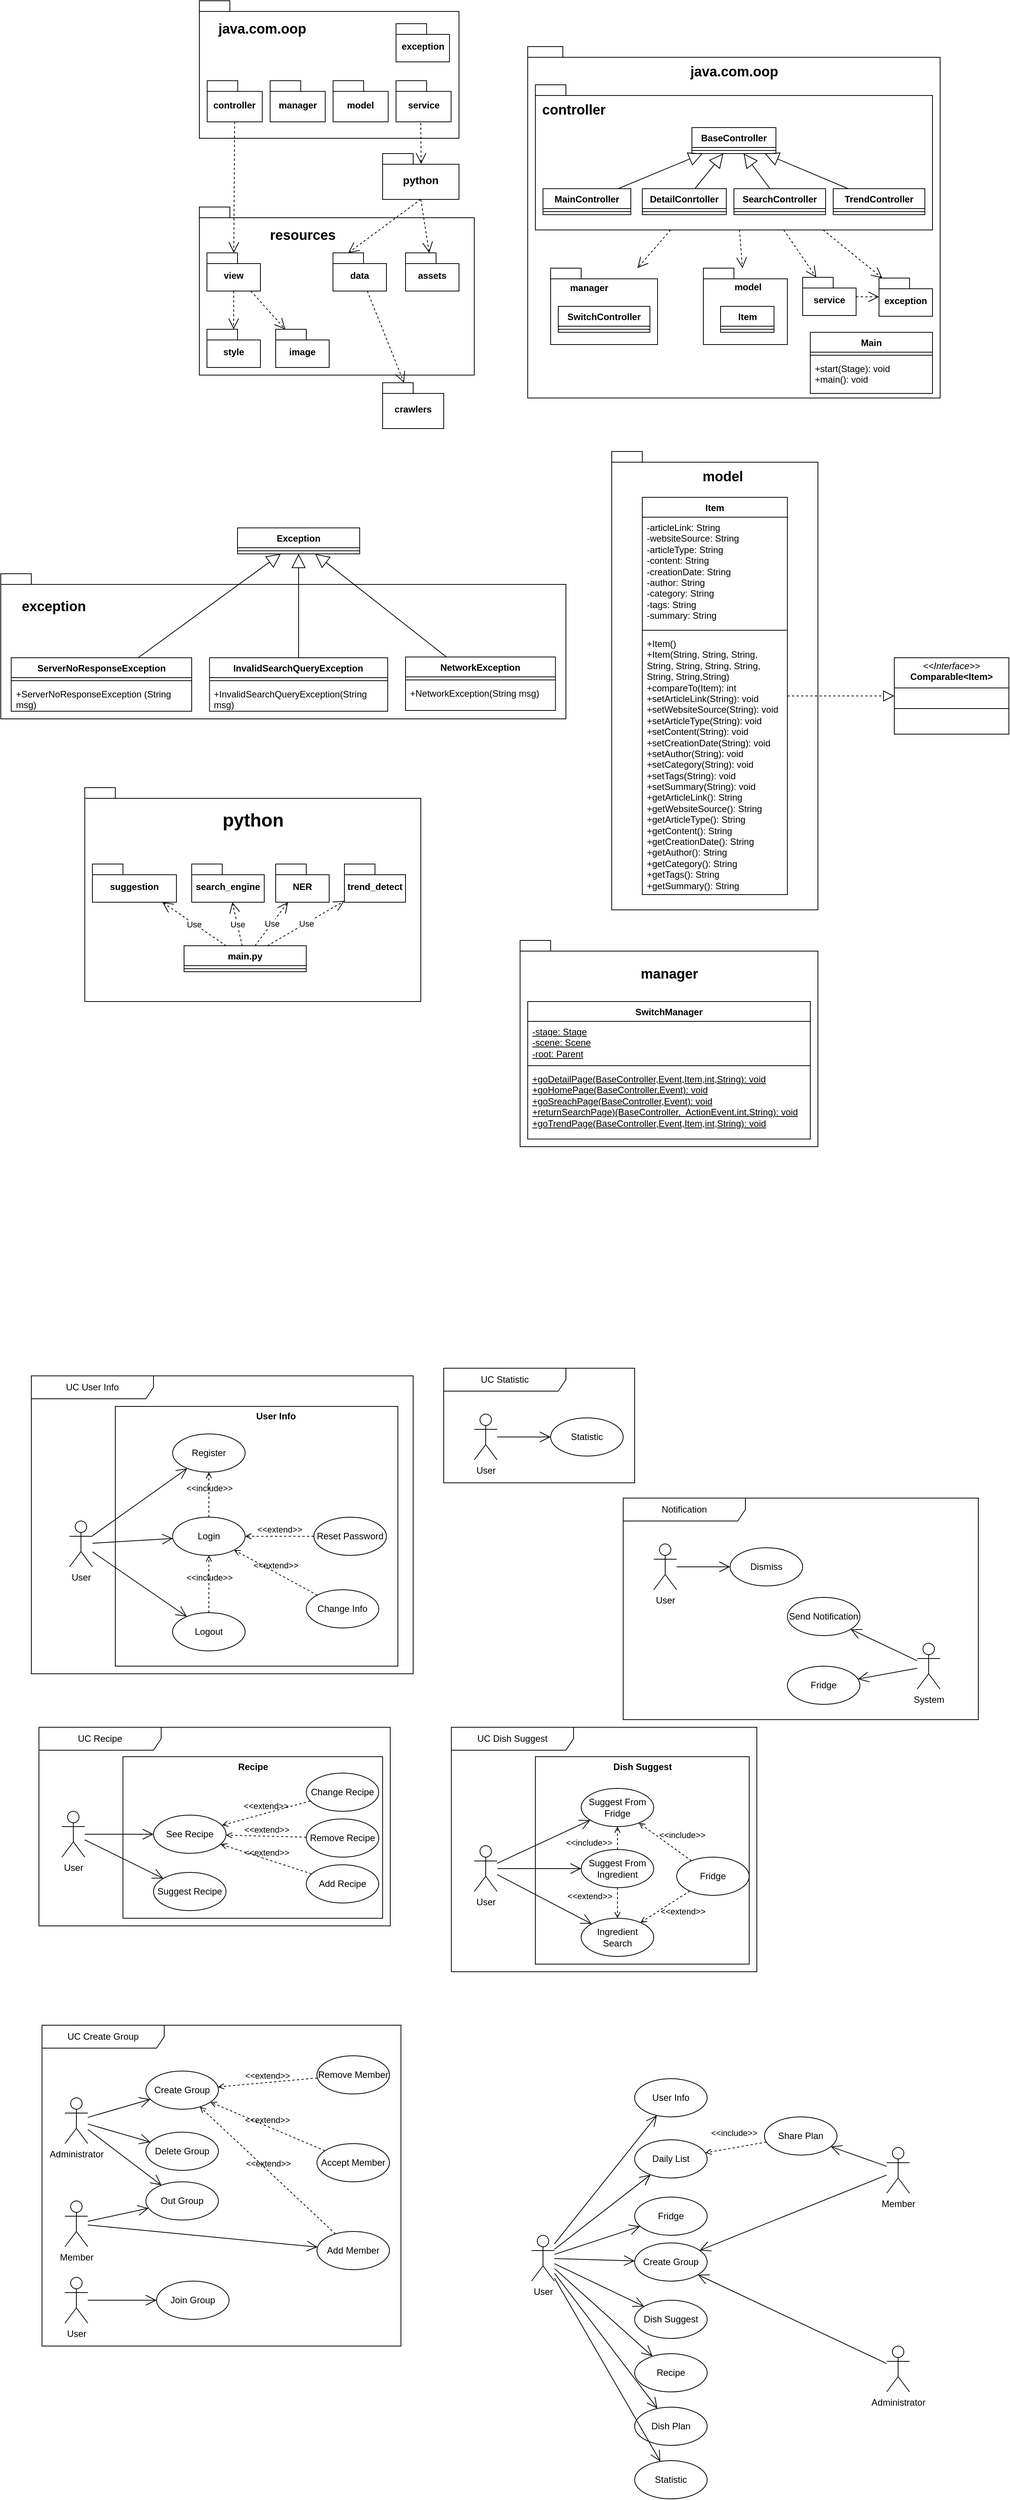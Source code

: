 <mxfile version="24.4.8" type="github">
  <diagram id="C5RBs43oDa-KdzZeNtuy" name="Page-1">
    <mxGraphModel dx="2185" dy="635" grid="1" gridSize="10" guides="1" tooltips="1" connect="1" arrows="1" fold="1" page="1" pageScale="1" pageWidth="827" pageHeight="1169" math="0" shadow="0">
      <root>
        <mxCell id="WIyWlLk6GJQsqaUBKTNV-0" />
        <mxCell id="WIyWlLk6GJQsqaUBKTNV-1" parent="WIyWlLk6GJQsqaUBKTNV-0" />
        <mxCell id="NoAC5vCXK8kHTTD46TD0-16" value="&lt;font style=&quot;font-size: 14px;&quot;&gt;python&lt;/font&gt;" style="shape=folder;fontStyle=1;spacingTop=10;tabWidth=40;tabHeight=14;tabPosition=left;html=1;whiteSpace=wrap;" parent="WIyWlLk6GJQsqaUBKTNV-1" vertex="1">
          <mxGeometry x="390" y="450" width="100" height="60" as="geometry" />
        </mxCell>
        <mxCell id="NoAC5vCXK8kHTTD46TD0-34" value="" style="group" parent="WIyWlLk6GJQsqaUBKTNV-1" vertex="1" connectable="0">
          <mxGeometry x="150" y="520" width="420" height="240" as="geometry" />
        </mxCell>
        <mxCell id="NoAC5vCXK8kHTTD46TD0-15" value="" style="shape=folder;fontStyle=1;spacingTop=10;tabWidth=40;tabHeight=14;tabPosition=left;html=1;whiteSpace=wrap;" parent="NoAC5vCXK8kHTTD46TD0-34" vertex="1">
          <mxGeometry width="360" height="220" as="geometry" />
        </mxCell>
        <mxCell id="NoAC5vCXK8kHTTD46TD0-20" value="data" style="shape=folder;fontStyle=1;spacingTop=10;tabWidth=40;tabHeight=14;tabPosition=left;html=1;whiteSpace=wrap;" parent="NoAC5vCXK8kHTTD46TD0-34" vertex="1">
          <mxGeometry x="175" y="60" width="70" height="50" as="geometry" />
        </mxCell>
        <mxCell id="NoAC5vCXK8kHTTD46TD0-21" value="assets" style="shape=folder;fontStyle=1;spacingTop=10;tabWidth=40;tabHeight=14;tabPosition=left;html=1;whiteSpace=wrap;" parent="NoAC5vCXK8kHTTD46TD0-34" vertex="1">
          <mxGeometry x="270" y="60" width="70" height="50" as="geometry" />
        </mxCell>
        <mxCell id="NoAC5vCXK8kHTTD46TD0-23" value="image" style="shape=folder;fontStyle=1;spacingTop=10;tabWidth=40;tabHeight=14;tabPosition=left;html=1;whiteSpace=wrap;" parent="NoAC5vCXK8kHTTD46TD0-34" vertex="1">
          <mxGeometry x="100" y="160" width="70" height="50" as="geometry" />
        </mxCell>
        <mxCell id="NoAC5vCXK8kHTTD46TD0-32" value="&lt;font style=&quot;font-size: 18px;&quot;&gt;resources&lt;/font&gt;" style="text;align=center;fontStyle=1;verticalAlign=middle;spacingLeft=3;spacingRight=3;strokeColor=none;rotatable=0;points=[[0,0.5],[1,0.5]];portConstraint=eastwest;html=1;" parent="NoAC5vCXK8kHTTD46TD0-34" vertex="1">
          <mxGeometry x="90" y="20" width="90" height="33" as="geometry" />
        </mxCell>
        <mxCell id="NoAC5vCXK8kHTTD46TD0-24" value="view" style="shape=folder;fontStyle=1;spacingTop=10;tabWidth=40;tabHeight=14;tabPosition=left;html=1;whiteSpace=wrap;" parent="NoAC5vCXK8kHTTD46TD0-34" vertex="1">
          <mxGeometry x="10" y="60" width="70" height="50" as="geometry" />
        </mxCell>
        <mxCell id="NoAC5vCXK8kHTTD46TD0-22" value="style" style="shape=folder;fontStyle=1;spacingTop=10;tabWidth=40;tabHeight=14;tabPosition=left;html=1;whiteSpace=wrap;" parent="NoAC5vCXK8kHTTD46TD0-34" vertex="1">
          <mxGeometry x="10" y="160" width="70" height="50" as="geometry" />
        </mxCell>
        <mxCell id="NoAC5vCXK8kHTTD46TD0-44" value="" style="endArrow=open;endSize=12;dashed=1;html=1;rounded=0;" parent="NoAC5vCXK8kHTTD46TD0-34" source="NoAC5vCXK8kHTTD46TD0-24" target="NoAC5vCXK8kHTTD46TD0-22" edge="1">
          <mxGeometry width="160" relative="1" as="geometry">
            <mxPoint x="390" y="-90" as="sourcePoint" />
            <mxPoint x="550" y="-90" as="targetPoint" />
          </mxGeometry>
        </mxCell>
        <mxCell id="NoAC5vCXK8kHTTD46TD0-43" value="" style="endArrow=open;endSize=12;dashed=1;html=1;rounded=0;" parent="NoAC5vCXK8kHTTD46TD0-34" source="NoAC5vCXK8kHTTD46TD0-24" target="NoAC5vCXK8kHTTD46TD0-23" edge="1">
          <mxGeometry width="160" relative="1" as="geometry">
            <mxPoint x="390" y="-90" as="sourcePoint" />
            <mxPoint x="550" y="-90" as="targetPoint" />
          </mxGeometry>
        </mxCell>
        <mxCell id="NoAC5vCXK8kHTTD46TD0-35" value="" style="group" parent="WIyWlLk6GJQsqaUBKTNV-1" vertex="1" connectable="0">
          <mxGeometry x="150" y="290" width="340" height="140" as="geometry" />
        </mxCell>
        <mxCell id="NoAC5vCXK8kHTTD46TD0-14" value="" style="shape=folder;fontStyle=1;spacingTop=10;tabWidth=40;tabHeight=14;tabPosition=left;html=1;whiteSpace=wrap;" parent="NoAC5vCXK8kHTTD46TD0-35" vertex="1">
          <mxGeometry y="-40" width="340" height="180" as="geometry" />
        </mxCell>
        <mxCell id="NoAC5vCXK8kHTTD46TD0-25" value="service" style="shape=folder;fontStyle=1;spacingTop=10;tabWidth=40;tabHeight=14;tabPosition=left;html=1;whiteSpace=wrap;" parent="NoAC5vCXK8kHTTD46TD0-35" vertex="1">
          <mxGeometry x="257.576" y="64.615" width="72.121" height="53.846" as="geometry" />
        </mxCell>
        <mxCell id="NoAC5vCXK8kHTTD46TD0-26" value="model" style="shape=folder;fontStyle=1;spacingTop=10;tabWidth=40;tabHeight=14;tabPosition=left;html=1;whiteSpace=wrap;" parent="NoAC5vCXK8kHTTD46TD0-35" vertex="1">
          <mxGeometry x="175.152" y="64.615" width="72.121" height="53.846" as="geometry" />
        </mxCell>
        <mxCell id="NoAC5vCXK8kHTTD46TD0-13" value="controller" style="shape=folder;fontStyle=1;spacingTop=10;tabWidth=40;tabHeight=14;tabPosition=left;html=1;whiteSpace=wrap;" parent="NoAC5vCXK8kHTTD46TD0-35" vertex="1">
          <mxGeometry x="10.303" y="64.615" width="72.121" height="53.846" as="geometry" />
        </mxCell>
        <mxCell id="NoAC5vCXK8kHTTD46TD0-12" value="manager" style="shape=folder;fontStyle=1;spacingTop=10;tabWidth=40;tabHeight=14;tabPosition=left;html=1;whiteSpace=wrap;" parent="NoAC5vCXK8kHTTD46TD0-35" vertex="1">
          <mxGeometry x="92.727" y="64.615" width="72.121" height="53.846" as="geometry" />
        </mxCell>
        <mxCell id="NoAC5vCXK8kHTTD46TD0-171" value="exception" style="shape=folder;fontStyle=1;spacingTop=10;tabWidth=40;tabHeight=14;tabPosition=left;html=1;whiteSpace=wrap;" parent="NoAC5vCXK8kHTTD46TD0-35" vertex="1">
          <mxGeometry x="257.58" y="-10" width="70" height="50" as="geometry" />
        </mxCell>
        <mxCell id="NoAC5vCXK8kHTTD46TD0-28" value="&lt;font style=&quot;font-size: 18px;&quot;&gt;java.com.oop&lt;/font&gt;" style="text;align=center;fontStyle=1;verticalAlign=middle;spacingLeft=3;spacingRight=3;strokeColor=none;rotatable=0;points=[[0,0.5],[1,0.5]];portConstraint=eastwest;html=1;" parent="NoAC5vCXK8kHTTD46TD0-35" vertex="1">
          <mxGeometry x="0.001" y="-30.001" width="164.848" height="53.846" as="geometry" />
        </mxCell>
        <mxCell id="NoAC5vCXK8kHTTD46TD0-36" value="" style="endArrow=open;endSize=12;dashed=1;html=1;rounded=0;entryX=0.504;entryY=0.223;entryDx=0;entryDy=0;entryPerimeter=0;" parent="WIyWlLk6GJQsqaUBKTNV-1" target="NoAC5vCXK8kHTTD46TD0-16" edge="1">
          <mxGeometry width="160" relative="1" as="geometry">
            <mxPoint x="440" y="410" as="sourcePoint" />
            <mxPoint x="630" y="471.52" as="targetPoint" />
          </mxGeometry>
        </mxCell>
        <mxCell id="NoAC5vCXK8kHTTD46TD0-37" value="" style="endArrow=open;endSize=12;dashed=1;html=1;rounded=0;" parent="WIyWlLk6GJQsqaUBKTNV-1" source="NoAC5vCXK8kHTTD46TD0-13" target="NoAC5vCXK8kHTTD46TD0-24" edge="1">
          <mxGeometry width="160" relative="1" as="geometry">
            <mxPoint x="520" y="440" as="sourcePoint" />
            <mxPoint x="680" y="440" as="targetPoint" />
          </mxGeometry>
        </mxCell>
        <mxCell id="NoAC5vCXK8kHTTD46TD0-38" value="" style="endArrow=open;endSize=12;dashed=1;html=1;rounded=0;exitX=0.5;exitY=1;exitDx=0;exitDy=0;exitPerimeter=0;entryX=0;entryY=0;entryDx=20;entryDy=0;entryPerimeter=0;" parent="WIyWlLk6GJQsqaUBKTNV-1" source="NoAC5vCXK8kHTTD46TD0-16" target="NoAC5vCXK8kHTTD46TD0-20" edge="1">
          <mxGeometry width="160" relative="1" as="geometry">
            <mxPoint x="500" y="460" as="sourcePoint" />
            <mxPoint x="660" y="460" as="targetPoint" />
          </mxGeometry>
        </mxCell>
        <mxCell id="NoAC5vCXK8kHTTD46TD0-39" value="" style="endArrow=open;endSize=12;dashed=1;html=1;rounded=0;exitX=0.5;exitY=1;exitDx=0;exitDy=0;exitPerimeter=0;" parent="WIyWlLk6GJQsqaUBKTNV-1" source="NoAC5vCXK8kHTTD46TD0-16" target="NoAC5vCXK8kHTTD46TD0-21" edge="1">
          <mxGeometry width="160" relative="1" as="geometry">
            <mxPoint x="465" y="500" as="sourcePoint" />
            <mxPoint x="520" y="630" as="targetPoint" />
          </mxGeometry>
        </mxCell>
        <mxCell id="NoAC5vCXK8kHTTD46TD0-120" value="" style="group" parent="WIyWlLk6GJQsqaUBKTNV-1" vertex="1" connectable="0">
          <mxGeometry x="580" y="310" width="540" height="460" as="geometry" />
        </mxCell>
        <mxCell id="NoAC5vCXK8kHTTD46TD0-71" value="" style="shape=folder;fontStyle=1;spacingTop=10;tabWidth=40;tabHeight=14;tabPosition=left;html=1;whiteSpace=wrap;" parent="NoAC5vCXK8kHTTD46TD0-120" vertex="1">
          <mxGeometry width="540" height="460" as="geometry" />
        </mxCell>
        <mxCell id="NoAC5vCXK8kHTTD46TD0-72" value="&lt;font style=&quot;font-size: 18px;&quot;&gt;java.com.oop&lt;/font&gt;" style="text;align=center;fontStyle=1;verticalAlign=middle;spacingLeft=3;spacingRight=3;strokeColor=none;rotatable=0;points=[[0,0.5],[1,0.5]];portConstraint=eastwest;html=1;" parent="NoAC5vCXK8kHTTD46TD0-120" vertex="1">
          <mxGeometry x="230" y="20" width="80" height="26" as="geometry" />
        </mxCell>
        <mxCell id="NoAC5vCXK8kHTTD46TD0-73" value="" style="shape=folder;fontStyle=1;spacingTop=10;tabWidth=40;tabHeight=14;tabPosition=left;html=1;whiteSpace=wrap;" parent="NoAC5vCXK8kHTTD46TD0-120" vertex="1">
          <mxGeometry x="30" y="290" width="140" height="100" as="geometry" />
        </mxCell>
        <mxCell id="NoAC5vCXK8kHTTD46TD0-74" value="" style="shape=folder;fontStyle=1;spacingTop=10;tabWidth=40;tabHeight=14;tabPosition=left;html=1;whiteSpace=wrap;" parent="NoAC5vCXK8kHTTD46TD0-120" vertex="1">
          <mxGeometry x="230" y="290" width="110" height="100" as="geometry" />
        </mxCell>
        <mxCell id="NoAC5vCXK8kHTTD46TD0-75" value="service" style="shape=folder;fontStyle=1;spacingTop=10;tabWidth=40;tabHeight=14;tabPosition=left;html=1;whiteSpace=wrap;" parent="NoAC5vCXK8kHTTD46TD0-120" vertex="1">
          <mxGeometry x="360" y="302" width="70" height="50" as="geometry" />
        </mxCell>
        <mxCell id="NoAC5vCXK8kHTTD46TD0-104" value="" style="group" parent="NoAC5vCXK8kHTTD46TD0-120" vertex="1" connectable="0">
          <mxGeometry x="10" y="50" width="520" height="190" as="geometry" />
        </mxCell>
        <mxCell id="NoAC5vCXK8kHTTD46TD0-76" value="" style="shape=folder;fontStyle=1;spacingTop=10;tabWidth=40;tabHeight=14;tabPosition=left;html=1;whiteSpace=wrap;" parent="NoAC5vCXK8kHTTD46TD0-104" vertex="1">
          <mxGeometry width="520" height="190" as="geometry" />
        </mxCell>
        <mxCell id="NoAC5vCXK8kHTTD46TD0-77" value="&lt;font style=&quot;font-size: 18px;&quot;&gt;controller&lt;/font&gt;" style="text;align=center;fontStyle=1;verticalAlign=middle;spacingLeft=3;spacingRight=3;strokeColor=none;rotatable=0;points=[[0,0.5],[1,0.5]];portConstraint=eastwest;html=1;" parent="NoAC5vCXK8kHTTD46TD0-104" vertex="1">
          <mxGeometry x="10" y="20" width="80" height="26" as="geometry" />
        </mxCell>
        <mxCell id="NoAC5vCXK8kHTTD46TD0-78" value="DetailConrtoller" style="swimlane;fontStyle=1;align=center;verticalAlign=top;childLayout=stackLayout;horizontal=1;startSize=26;horizontalStack=0;resizeParent=1;resizeParentMax=0;resizeLast=0;collapsible=1;marginBottom=0;whiteSpace=wrap;html=1;" parent="NoAC5vCXK8kHTTD46TD0-104" vertex="1">
          <mxGeometry x="140" y="136" width="110" height="34" as="geometry" />
        </mxCell>
        <mxCell id="NoAC5vCXK8kHTTD46TD0-80" value="" style="line;strokeWidth=1;fillColor=none;align=left;verticalAlign=middle;spacingTop=-1;spacingLeft=3;spacingRight=3;rotatable=0;labelPosition=right;points=[];portConstraint=eastwest;strokeColor=inherit;" parent="NoAC5vCXK8kHTTD46TD0-78" vertex="1">
          <mxGeometry y="26" width="110" height="8" as="geometry" />
        </mxCell>
        <mxCell id="NoAC5vCXK8kHTTD46TD0-82" value="SearchController" style="swimlane;fontStyle=1;align=center;verticalAlign=top;childLayout=stackLayout;horizontal=1;startSize=26;horizontalStack=0;resizeParent=1;resizeParentMax=0;resizeLast=0;collapsible=1;marginBottom=0;whiteSpace=wrap;html=1;" parent="NoAC5vCXK8kHTTD46TD0-104" vertex="1">
          <mxGeometry x="260" y="136" width="120" height="34" as="geometry" />
        </mxCell>
        <mxCell id="NoAC5vCXK8kHTTD46TD0-84" value="" style="line;strokeWidth=1;fillColor=none;align=left;verticalAlign=middle;spacingTop=-1;spacingLeft=3;spacingRight=3;rotatable=0;labelPosition=right;points=[];portConstraint=eastwest;strokeColor=inherit;" parent="NoAC5vCXK8kHTTD46TD0-82" vertex="1">
          <mxGeometry y="26" width="120" height="8" as="geometry" />
        </mxCell>
        <mxCell id="NoAC5vCXK8kHTTD46TD0-86" value="MainController" style="swimlane;fontStyle=1;align=center;verticalAlign=top;childLayout=stackLayout;horizontal=1;startSize=26;horizontalStack=0;resizeParent=1;resizeParentMax=0;resizeLast=0;collapsible=1;marginBottom=0;whiteSpace=wrap;html=1;" parent="NoAC5vCXK8kHTTD46TD0-104" vertex="1">
          <mxGeometry x="10" y="136" width="115" height="34" as="geometry" />
        </mxCell>
        <mxCell id="NoAC5vCXK8kHTTD46TD0-88" value="" style="line;strokeWidth=1;fillColor=none;align=left;verticalAlign=middle;spacingTop=-1;spacingLeft=3;spacingRight=3;rotatable=0;labelPosition=right;points=[];portConstraint=eastwest;strokeColor=inherit;" parent="NoAC5vCXK8kHTTD46TD0-86" vertex="1">
          <mxGeometry y="26" width="115" height="8" as="geometry" />
        </mxCell>
        <mxCell id="NoAC5vCXK8kHTTD46TD0-90" value="BaseController" style="swimlane;fontStyle=1;align=center;verticalAlign=top;childLayout=stackLayout;horizontal=1;startSize=26;horizontalStack=0;resizeParent=1;resizeParentMax=0;resizeLast=0;collapsible=1;marginBottom=0;whiteSpace=wrap;html=1;" parent="NoAC5vCXK8kHTTD46TD0-104" vertex="1">
          <mxGeometry x="205" y="56" width="110" height="34" as="geometry" />
        </mxCell>
        <mxCell id="NoAC5vCXK8kHTTD46TD0-92" value="" style="line;strokeWidth=1;fillColor=none;align=left;verticalAlign=middle;spacingTop=-1;spacingLeft=3;spacingRight=3;rotatable=0;labelPosition=right;points=[];portConstraint=eastwest;strokeColor=inherit;" parent="NoAC5vCXK8kHTTD46TD0-90" vertex="1">
          <mxGeometry y="26" width="110" height="8" as="geometry" />
        </mxCell>
        <mxCell id="NoAC5vCXK8kHTTD46TD0-94" value="TrendController" style="swimlane;fontStyle=1;align=center;verticalAlign=top;childLayout=stackLayout;horizontal=1;startSize=26;horizontalStack=0;resizeParent=1;resizeParentMax=0;resizeLast=0;collapsible=1;marginBottom=0;whiteSpace=wrap;html=1;" parent="NoAC5vCXK8kHTTD46TD0-104" vertex="1">
          <mxGeometry x="390" y="136" width="120" height="34" as="geometry" />
        </mxCell>
        <mxCell id="NoAC5vCXK8kHTTD46TD0-96" value="" style="line;strokeWidth=1;fillColor=none;align=left;verticalAlign=middle;spacingTop=-1;spacingLeft=3;spacingRight=3;rotatable=0;labelPosition=right;points=[];portConstraint=eastwest;strokeColor=inherit;" parent="NoAC5vCXK8kHTTD46TD0-94" vertex="1">
          <mxGeometry y="26" width="120" height="8" as="geometry" />
        </mxCell>
        <mxCell id="NoAC5vCXK8kHTTD46TD0-100" value="" style="endArrow=block;endSize=16;endFill=0;html=1;rounded=0;" parent="NoAC5vCXK8kHTTD46TD0-104" source="NoAC5vCXK8kHTTD46TD0-94" target="NoAC5vCXK8kHTTD46TD0-90" edge="1">
          <mxGeometry width="160" relative="1" as="geometry">
            <mxPoint x="370.005" y="46" as="sourcePoint" />
            <mxPoint x="479.255" y="92" as="targetPoint" />
          </mxGeometry>
        </mxCell>
        <mxCell id="NoAC5vCXK8kHTTD46TD0-101" value="" style="endArrow=block;endSize=16;endFill=0;html=1;rounded=0;" parent="NoAC5vCXK8kHTTD46TD0-104" source="NoAC5vCXK8kHTTD46TD0-82" target="NoAC5vCXK8kHTTD46TD0-90" edge="1">
          <mxGeometry width="160" relative="1" as="geometry">
            <mxPoint x="-70" y="160" as="sourcePoint" />
            <mxPoint x="90" y="160" as="targetPoint" />
          </mxGeometry>
        </mxCell>
        <mxCell id="NoAC5vCXK8kHTTD46TD0-102" value="" style="endArrow=block;endSize=16;endFill=0;html=1;rounded=0;" parent="NoAC5vCXK8kHTTD46TD0-104" source="NoAC5vCXK8kHTTD46TD0-78" target="NoAC5vCXK8kHTTD46TD0-90" edge="1">
          <mxGeometry x="0.012" width="160" relative="1" as="geometry">
            <mxPoint x="-70" y="160" as="sourcePoint" />
            <mxPoint x="90" y="160" as="targetPoint" />
            <mxPoint as="offset" />
          </mxGeometry>
        </mxCell>
        <mxCell id="NoAC5vCXK8kHTTD46TD0-103" value="" style="endArrow=block;endSize=16;endFill=0;html=1;rounded=0;" parent="NoAC5vCXK8kHTTD46TD0-104" source="NoAC5vCXK8kHTTD46TD0-86" target="NoAC5vCXK8kHTTD46TD0-90" edge="1">
          <mxGeometry width="160" relative="1" as="geometry">
            <mxPoint x="-70" y="160" as="sourcePoint" />
            <mxPoint x="90" y="160" as="targetPoint" />
          </mxGeometry>
        </mxCell>
        <mxCell id="NoAC5vCXK8kHTTD46TD0-106" value="" style="endArrow=open;endSize=12;dashed=1;html=1;rounded=0;" parent="NoAC5vCXK8kHTTD46TD0-120" source="NoAC5vCXK8kHTTD46TD0-76" target="NoAC5vCXK8kHTTD46TD0-75" edge="1">
          <mxGeometry width="160" relative="1" as="geometry">
            <mxPoint x="190" y="290" as="sourcePoint" />
            <mxPoint x="350" y="290" as="targetPoint" />
          </mxGeometry>
        </mxCell>
        <mxCell id="NoAC5vCXK8kHTTD46TD0-107" value="" style="endArrow=open;endSize=12;dashed=1;html=1;rounded=0;" parent="NoAC5vCXK8kHTTD46TD0-120" source="NoAC5vCXK8kHTTD46TD0-76" target="NoAC5vCXK8kHTTD46TD0-74" edge="1">
          <mxGeometry width="160" relative="1" as="geometry">
            <mxPoint x="190" y="290" as="sourcePoint" />
            <mxPoint x="350" y="290" as="targetPoint" />
            <mxPoint as="offset" />
          </mxGeometry>
        </mxCell>
        <mxCell id="NoAC5vCXK8kHTTD46TD0-108" value="" style="endArrow=open;endSize=12;dashed=1;html=1;rounded=0;" parent="NoAC5vCXK8kHTTD46TD0-120" source="NoAC5vCXK8kHTTD46TD0-76" target="NoAC5vCXK8kHTTD46TD0-73" edge="1">
          <mxGeometry width="160" relative="1" as="geometry">
            <mxPoint x="190" y="290" as="sourcePoint" />
            <mxPoint x="350" y="290" as="targetPoint" />
          </mxGeometry>
        </mxCell>
        <mxCell id="NoAC5vCXK8kHTTD46TD0-109" value="manager" style="text;align=center;fontStyle=1;verticalAlign=middle;spacingLeft=3;spacingRight=3;strokeColor=none;rotatable=0;points=[[0,0.5],[1,0.5]];portConstraint=eastwest;html=1;" parent="NoAC5vCXK8kHTTD46TD0-120" vertex="1">
          <mxGeometry x="40" y="303" width="80" height="26" as="geometry" />
        </mxCell>
        <mxCell id="NoAC5vCXK8kHTTD46TD0-110" value="SwitchController" style="swimlane;fontStyle=1;align=center;verticalAlign=top;childLayout=stackLayout;horizontal=1;startSize=26;horizontalStack=0;resizeParent=1;resizeParentMax=0;resizeLast=0;collapsible=1;marginBottom=0;whiteSpace=wrap;html=1;" parent="NoAC5vCXK8kHTTD46TD0-120" vertex="1">
          <mxGeometry x="40" y="340" width="120" height="34" as="geometry" />
        </mxCell>
        <mxCell id="NoAC5vCXK8kHTTD46TD0-112" value="" style="line;strokeWidth=1;fillColor=none;align=left;verticalAlign=middle;spacingTop=-1;spacingLeft=3;spacingRight=3;rotatable=0;labelPosition=right;points=[];portConstraint=eastwest;strokeColor=inherit;" parent="NoAC5vCXK8kHTTD46TD0-110" vertex="1">
          <mxGeometry y="26" width="120" height="8" as="geometry" />
        </mxCell>
        <mxCell id="NoAC5vCXK8kHTTD46TD0-114" value="Item" style="swimlane;fontStyle=1;align=center;verticalAlign=top;childLayout=stackLayout;horizontal=1;startSize=26;horizontalStack=0;resizeParent=1;resizeParentMax=0;resizeLast=0;collapsible=1;marginBottom=0;whiteSpace=wrap;html=1;" parent="NoAC5vCXK8kHTTD46TD0-120" vertex="1">
          <mxGeometry x="252.5" y="340" width="70" height="34" as="geometry" />
        </mxCell>
        <mxCell id="NoAC5vCXK8kHTTD46TD0-116" value="" style="line;strokeWidth=1;fillColor=none;align=left;verticalAlign=middle;spacingTop=-1;spacingLeft=3;spacingRight=3;rotatable=0;labelPosition=right;points=[];portConstraint=eastwest;strokeColor=inherit;" parent="NoAC5vCXK8kHTTD46TD0-114" vertex="1">
          <mxGeometry y="26" width="70" height="8" as="geometry" />
        </mxCell>
        <mxCell id="NoAC5vCXK8kHTTD46TD0-118" value="model" style="text;align=center;fontStyle=1;verticalAlign=middle;spacingLeft=3;spacingRight=3;strokeColor=none;rotatable=0;points=[[0,0.5],[1,0.5]];portConstraint=eastwest;html=1;" parent="NoAC5vCXK8kHTTD46TD0-120" vertex="1">
          <mxGeometry x="247.5" y="302" width="80" height="26" as="geometry" />
        </mxCell>
        <mxCell id="NoAC5vCXK8kHTTD46TD0-126" value="Main" style="swimlane;fontStyle=1;align=center;verticalAlign=top;childLayout=stackLayout;horizontal=1;startSize=26;horizontalStack=0;resizeParent=1;resizeParentMax=0;resizeLast=0;collapsible=1;marginBottom=0;whiteSpace=wrap;html=1;" parent="NoAC5vCXK8kHTTD46TD0-120" vertex="1">
          <mxGeometry x="370" y="374" width="160" height="80" as="geometry" />
        </mxCell>
        <mxCell id="NoAC5vCXK8kHTTD46TD0-128" value="" style="line;strokeWidth=1;fillColor=none;align=left;verticalAlign=middle;spacingTop=-1;spacingLeft=3;spacingRight=3;rotatable=0;labelPosition=right;points=[];portConstraint=eastwest;strokeColor=inherit;" parent="NoAC5vCXK8kHTTD46TD0-126" vertex="1">
          <mxGeometry y="26" width="160" height="8" as="geometry" />
        </mxCell>
        <mxCell id="NoAC5vCXK8kHTTD46TD0-129" value="+start(Stage): void&lt;div&gt;+main(): void&lt;/div&gt;" style="text;strokeColor=none;fillColor=none;align=left;verticalAlign=top;spacingLeft=4;spacingRight=4;overflow=hidden;rotatable=0;points=[[0,0.5],[1,0.5]];portConstraint=eastwest;whiteSpace=wrap;html=1;" parent="NoAC5vCXK8kHTTD46TD0-126" vertex="1">
          <mxGeometry y="34" width="160" height="46" as="geometry" />
        </mxCell>
        <mxCell id="NoAC5vCXK8kHTTD46TD0-168" value="exception" style="shape=folder;fontStyle=1;spacingTop=10;tabWidth=40;tabHeight=14;tabPosition=left;html=1;whiteSpace=wrap;" parent="NoAC5vCXK8kHTTD46TD0-120" vertex="1">
          <mxGeometry x="460" y="303" width="70" height="50" as="geometry" />
        </mxCell>
        <mxCell id="NoAC5vCXK8kHTTD46TD0-175" value="" style="endArrow=open;endSize=12;dashed=1;html=1;rounded=0;" parent="NoAC5vCXK8kHTTD46TD0-120" source="NoAC5vCXK8kHTTD46TD0-75" target="NoAC5vCXK8kHTTD46TD0-168" edge="1">
          <mxGeometry width="160" relative="1" as="geometry">
            <mxPoint x="-30" y="240" as="sourcePoint" />
            <mxPoint x="130" y="240" as="targetPoint" />
          </mxGeometry>
        </mxCell>
        <mxCell id="NoAC5vCXK8kHTTD46TD0-192" value="" style="endArrow=open;endSize=12;dashed=1;html=1;rounded=0;" parent="NoAC5vCXK8kHTTD46TD0-120" source="NoAC5vCXK8kHTTD46TD0-76" target="NoAC5vCXK8kHTTD46TD0-168" edge="1">
          <mxGeometry width="160" relative="1" as="geometry">
            <mxPoint x="-30" y="240" as="sourcePoint" />
            <mxPoint x="130" y="240" as="targetPoint" />
          </mxGeometry>
        </mxCell>
        <mxCell id="NoAC5vCXK8kHTTD46TD0-130" value="crawlers" style="shape=folder;fontStyle=1;spacingTop=10;tabWidth=40;tabHeight=14;tabPosition=left;html=1;whiteSpace=wrap;" parent="WIyWlLk6GJQsqaUBKTNV-1" vertex="1">
          <mxGeometry x="390" y="750" width="80" height="60" as="geometry" />
        </mxCell>
        <mxCell id="NoAC5vCXK8kHTTD46TD0-133" value="" style="endArrow=open;endSize=12;dashed=1;html=1;rounded=0;" parent="WIyWlLk6GJQsqaUBKTNV-1" source="NoAC5vCXK8kHTTD46TD0-20" target="NoAC5vCXK8kHTTD46TD0-130" edge="1">
          <mxGeometry width="160" relative="1" as="geometry">
            <mxPoint x="540" y="550" as="sourcePoint" />
            <mxPoint x="700" y="550" as="targetPoint" />
          </mxGeometry>
        </mxCell>
        <mxCell id="NoAC5vCXK8kHTTD46TD0-141" value="" style="group" parent="WIyWlLk6GJQsqaUBKTNV-1" vertex="1" connectable="0">
          <mxGeometry x="690" y="840" width="270" height="600" as="geometry" />
        </mxCell>
        <mxCell id="NoAC5vCXK8kHTTD46TD0-134" value="" style="shape=folder;fontStyle=1;spacingTop=10;tabWidth=40;tabHeight=14;tabPosition=left;html=1;whiteSpace=wrap;" parent="NoAC5vCXK8kHTTD46TD0-141" vertex="1">
          <mxGeometry width="270" height="600" as="geometry" />
        </mxCell>
        <mxCell id="NoAC5vCXK8kHTTD46TD0-135" value="&lt;font style=&quot;font-size: 18px;&quot;&gt;model&lt;/font&gt;" style="text;align=center;fontStyle=1;verticalAlign=middle;spacingLeft=3;spacingRight=3;strokeColor=none;rotatable=0;points=[[0,0.5],[1,0.5]];portConstraint=eastwest;html=1;" parent="NoAC5vCXK8kHTTD46TD0-141" vertex="1">
          <mxGeometry x="105" y="20" width="80" height="26" as="geometry" />
        </mxCell>
        <mxCell id="NoAC5vCXK8kHTTD46TD0-136" value="Item" style="swimlane;fontStyle=1;align=center;verticalAlign=top;childLayout=stackLayout;horizontal=1;startSize=26;horizontalStack=0;resizeParent=1;resizeParentMax=0;resizeLast=0;collapsible=1;marginBottom=0;whiteSpace=wrap;html=1;" parent="NoAC5vCXK8kHTTD46TD0-141" vertex="1">
          <mxGeometry x="40" y="60" width="190" height="520" as="geometry" />
        </mxCell>
        <mxCell id="NoAC5vCXK8kHTTD46TD0-137" value="-articleLink: String&lt;div&gt;-websiteSource: String&lt;/div&gt;&lt;div&gt;-articleType: String&lt;/div&gt;&lt;div&gt;-content: String&lt;/div&gt;&lt;div&gt;-creationDate: String&lt;/div&gt;&lt;div&gt;-author: String&lt;/div&gt;&lt;div&gt;-category: String&lt;/div&gt;&lt;div&gt;-tags: String&lt;/div&gt;&lt;div&gt;-summary: String&lt;/div&gt;" style="text;strokeColor=none;fillColor=none;align=left;verticalAlign=top;spacingLeft=4;spacingRight=4;overflow=hidden;rotatable=0;points=[[0,0.5],[1,0.5]];portConstraint=eastwest;whiteSpace=wrap;html=1;" parent="NoAC5vCXK8kHTTD46TD0-136" vertex="1">
          <mxGeometry y="26" width="190" height="144" as="geometry" />
        </mxCell>
        <mxCell id="NoAC5vCXK8kHTTD46TD0-138" value="" style="line;strokeWidth=1;fillColor=none;align=left;verticalAlign=middle;spacingTop=-1;spacingLeft=3;spacingRight=3;rotatable=0;labelPosition=right;points=[];portConstraint=eastwest;strokeColor=inherit;" parent="NoAC5vCXK8kHTTD46TD0-136" vertex="1">
          <mxGeometry y="170" width="190" height="8" as="geometry" />
        </mxCell>
        <mxCell id="NoAC5vCXK8kHTTD46TD0-139" value="+Item()&lt;div&gt;+&lt;span style=&quot;background-color: initial;&quot;&gt;Item(String, String, String, String,&amp;nbsp;&lt;/span&gt;&lt;span style=&quot;background-color: initial;&quot;&gt;String, String, String, String, String,&lt;/span&gt;&lt;span style=&quot;background-color: initial;&quot;&gt;String)&lt;/span&gt;&lt;/div&gt;&lt;div&gt;&lt;span style=&quot;background-color: initial;&quot;&gt;+compareTo(Item): int&lt;/span&gt;&lt;/div&gt;&lt;div&gt;+setArticleLink(String): void&lt;div&gt;+setWebsiteSource(String): void&lt;/div&gt;&lt;div&gt;+setArticleType(String): void&lt;/div&gt;&lt;div&gt;+setContent(String): void&lt;/div&gt;&lt;div&gt;+setCreationDate(String): void&lt;/div&gt;&lt;div&gt;+setAuthor(String): void&lt;/div&gt;&lt;div&gt;+setCategory(String): void&lt;/div&gt;&lt;div&gt;+setTags(String): void&lt;/div&gt;&lt;div&gt;+setSummary(String): void&lt;/div&gt;&lt;/div&gt;&lt;div&gt;+getArticleLink(): String&lt;div&gt;+getWebsiteSource(): String&lt;/div&gt;&lt;div&gt;+getArticleType(): String&lt;/div&gt;&lt;div&gt;+getContent(): String&lt;/div&gt;&lt;div&gt;+getCreationDate(): String&lt;/div&gt;&lt;div&gt;+getAuthor(): String&lt;/div&gt;&lt;div&gt;+getCategory(): String&lt;/div&gt;&lt;div&gt;+getTags(): String&lt;/div&gt;&lt;div&gt;+getSummary(): String&lt;/div&gt;&lt;/div&gt;" style="text;strokeColor=none;fillColor=none;align=left;verticalAlign=top;spacingLeft=4;spacingRight=4;overflow=hidden;rotatable=0;points=[[0,0.5],[1,0.5]];portConstraint=eastwest;whiteSpace=wrap;html=1;" parent="NoAC5vCXK8kHTTD46TD0-136" vertex="1">
          <mxGeometry y="178" width="190" height="342" as="geometry" />
        </mxCell>
        <mxCell id="NoAC5vCXK8kHTTD46TD0-153" value="" style="group" parent="WIyWlLk6GJQsqaUBKTNV-1" vertex="1" connectable="0">
          <mxGeometry y="1280" width="440" height="280" as="geometry" />
        </mxCell>
        <mxCell id="NoAC5vCXK8kHTTD46TD0-147" value="" style="shape=folder;fontStyle=1;spacingTop=10;tabWidth=40;tabHeight=14;tabPosition=left;html=1;whiteSpace=wrap;" parent="NoAC5vCXK8kHTTD46TD0-153" vertex="1">
          <mxGeometry width="440" height="280" as="geometry" />
        </mxCell>
        <mxCell id="NoAC5vCXK8kHTTD46TD0-148" value="&lt;font style=&quot;font-size: 24px;&quot;&gt;python&lt;/font&gt;" style="text;align=center;fontStyle=1;verticalAlign=middle;spacingLeft=3;spacingRight=3;strokeColor=none;rotatable=0;points=[[0,0.5],[1,0.5]];portConstraint=eastwest;html=1;" parent="NoAC5vCXK8kHTTD46TD0-153" vertex="1">
          <mxGeometry x="180" y="30" width="80" height="26" as="geometry" />
        </mxCell>
        <mxCell id="NoAC5vCXK8kHTTD46TD0-149" value="search_engine" style="shape=folder;fontStyle=1;spacingTop=10;tabWidth=40;tabHeight=14;tabPosition=left;html=1;whiteSpace=wrap;" parent="NoAC5vCXK8kHTTD46TD0-153" vertex="1">
          <mxGeometry x="140" y="100" width="95" height="50" as="geometry" />
        </mxCell>
        <mxCell id="NoAC5vCXK8kHTTD46TD0-150" value="trend_detect" style="shape=folder;fontStyle=1;spacingTop=10;tabWidth=40;tabHeight=14;tabPosition=left;html=1;whiteSpace=wrap;" parent="NoAC5vCXK8kHTTD46TD0-153" vertex="1">
          <mxGeometry x="340" y="100" width="80" height="50" as="geometry" />
        </mxCell>
        <mxCell id="NoAC5vCXK8kHTTD46TD0-151" value="NER" style="shape=folder;fontStyle=1;spacingTop=10;tabWidth=40;tabHeight=14;tabPosition=left;html=1;whiteSpace=wrap;" parent="NoAC5vCXK8kHTTD46TD0-153" vertex="1">
          <mxGeometry x="250" y="100" width="70" height="50" as="geometry" />
        </mxCell>
        <mxCell id="NoAC5vCXK8kHTTD46TD0-152" value="suggestion" style="shape=folder;fontStyle=1;spacingTop=10;tabWidth=40;tabHeight=14;tabPosition=left;html=1;whiteSpace=wrap;" parent="NoAC5vCXK8kHTTD46TD0-153" vertex="1">
          <mxGeometry x="10" y="100" width="110" height="50" as="geometry" />
        </mxCell>
        <mxCell id="NoAC5vCXK8kHTTD46TD0-154" value="main.py" style="swimlane;fontStyle=1;align=center;verticalAlign=top;childLayout=stackLayout;horizontal=1;startSize=26;horizontalStack=0;resizeParent=1;resizeParentMax=0;resizeLast=0;collapsible=1;marginBottom=0;whiteSpace=wrap;html=1;" parent="NoAC5vCXK8kHTTD46TD0-153" vertex="1">
          <mxGeometry x="130" y="207" width="160" height="34" as="geometry" />
        </mxCell>
        <mxCell id="NoAC5vCXK8kHTTD46TD0-156" value="" style="line;strokeWidth=1;fillColor=none;align=left;verticalAlign=middle;spacingTop=-1;spacingLeft=3;spacingRight=3;rotatable=0;labelPosition=right;points=[];portConstraint=eastwest;strokeColor=inherit;" parent="NoAC5vCXK8kHTTD46TD0-154" vertex="1">
          <mxGeometry y="26" width="160" height="8" as="geometry" />
        </mxCell>
        <mxCell id="NoAC5vCXK8kHTTD46TD0-161" value="Use" style="endArrow=open;endSize=12;dashed=1;html=1;rounded=0;" parent="NoAC5vCXK8kHTTD46TD0-153" source="NoAC5vCXK8kHTTD46TD0-154" target="NoAC5vCXK8kHTTD46TD0-152" edge="1">
          <mxGeometry width="160" relative="1" as="geometry">
            <mxPoint x="330" y="190" as="sourcePoint" />
            <mxPoint x="490" y="190" as="targetPoint" />
          </mxGeometry>
        </mxCell>
        <mxCell id="NoAC5vCXK8kHTTD46TD0-160" value="Use" style="endArrow=open;endSize=12;dashed=1;html=1;rounded=0;" parent="NoAC5vCXK8kHTTD46TD0-153" source="NoAC5vCXK8kHTTD46TD0-154" target="NoAC5vCXK8kHTTD46TD0-149" edge="1">
          <mxGeometry width="160" relative="1" as="geometry">
            <mxPoint x="330" y="190" as="sourcePoint" />
            <mxPoint x="490" y="190" as="targetPoint" />
          </mxGeometry>
        </mxCell>
        <mxCell id="NoAC5vCXK8kHTTD46TD0-159" value="Use" style="endArrow=open;endSize=12;dashed=1;html=1;rounded=0;" parent="NoAC5vCXK8kHTTD46TD0-153" source="NoAC5vCXK8kHTTD46TD0-154" target="NoAC5vCXK8kHTTD46TD0-151" edge="1">
          <mxGeometry width="160" relative="1" as="geometry">
            <mxPoint x="330" y="190" as="sourcePoint" />
            <mxPoint x="490" y="190" as="targetPoint" />
          </mxGeometry>
        </mxCell>
        <mxCell id="NoAC5vCXK8kHTTD46TD0-158" value="Use" style="endArrow=open;endSize=12;dashed=1;html=1;rounded=0;" parent="NoAC5vCXK8kHTTD46TD0-153" source="NoAC5vCXK8kHTTD46TD0-154" target="NoAC5vCXK8kHTTD46TD0-150" edge="1">
          <mxGeometry width="160" relative="1" as="geometry">
            <mxPoint x="330" y="190" as="sourcePoint" />
            <mxPoint x="470" y="180" as="targetPoint" />
          </mxGeometry>
        </mxCell>
        <mxCell id="NoAC5vCXK8kHTTD46TD0-162" value="&lt;p style=&quot;margin:0px;margin-top:4px;text-align:center;&quot;&gt;&lt;i&gt;&amp;lt;&amp;lt;Interface&amp;gt;&amp;gt;&lt;/i&gt;&lt;br&gt;&lt;b&gt;Comparable&amp;lt;Item&amp;gt;&lt;/b&gt;&lt;/p&gt;&lt;hr size=&quot;1&quot; style=&quot;border-style:solid;&quot;&gt;&lt;p style=&quot;margin:0px;margin-left:4px;&quot;&gt;&lt;br&gt;&lt;/p&gt;&lt;hr size=&quot;1&quot; style=&quot;border-style:solid;&quot;&gt;&lt;p style=&quot;margin:0px;margin-left:4px;&quot;&gt;&lt;br&gt;&lt;/p&gt;" style="verticalAlign=top;align=left;overflow=fill;html=1;whiteSpace=wrap;" parent="WIyWlLk6GJQsqaUBKTNV-1" vertex="1">
          <mxGeometry x="1060" y="1110" width="150" height="100" as="geometry" />
        </mxCell>
        <mxCell id="NoAC5vCXK8kHTTD46TD0-193" value="" style="group" parent="WIyWlLk6GJQsqaUBKTNV-1" vertex="1" connectable="0">
          <mxGeometry x="-110" y="940" width="740" height="250" as="geometry" />
        </mxCell>
        <mxCell id="NoAC5vCXK8kHTTD46TD0-176" value="" style="shape=folder;fontStyle=1;spacingTop=10;tabWidth=40;tabHeight=14;tabPosition=left;html=1;whiteSpace=wrap;" parent="NoAC5vCXK8kHTTD46TD0-193" vertex="1">
          <mxGeometry y="60" width="740" height="190" as="geometry" />
        </mxCell>
        <mxCell id="NoAC5vCXK8kHTTD46TD0-177" value="&lt;font style=&quot;font-size: 18px;&quot;&gt;exception&lt;/font&gt;" style="text;align=center;fontStyle=1;verticalAlign=middle;spacingLeft=3;spacingRight=3;strokeColor=none;rotatable=0;points=[[0,0.5],[1,0.5]];portConstraint=eastwest;html=1;" parent="NoAC5vCXK8kHTTD46TD0-193" vertex="1">
          <mxGeometry x="13.697" y="90" width="109.63" height="26" as="geometry" />
        </mxCell>
        <mxCell id="NoAC5vCXK8kHTTD46TD0-180" value="InvalidSearchQueryException" style="swimlane;fontStyle=1;align=center;verticalAlign=top;childLayout=stackLayout;horizontal=1;startSize=26;horizontalStack=0;resizeParent=1;resizeParentMax=0;resizeLast=0;collapsible=1;marginBottom=0;whiteSpace=wrap;html=1;" parent="NoAC5vCXK8kHTTD46TD0-193" vertex="1">
          <mxGeometry x="273.33" y="170" width="233.33" height="70" as="geometry" />
        </mxCell>
        <mxCell id="NoAC5vCXK8kHTTD46TD0-182" value="" style="line;strokeWidth=1;fillColor=none;align=left;verticalAlign=middle;spacingTop=-1;spacingLeft=3;spacingRight=3;rotatable=0;labelPosition=right;points=[];portConstraint=eastwest;strokeColor=inherit;" parent="NoAC5vCXK8kHTTD46TD0-180" vertex="1">
          <mxGeometry y="26" width="233.33" height="8" as="geometry" />
        </mxCell>
        <mxCell id="NoAC5vCXK8kHTTD46TD0-183" value="+InvalidSearchQueryException(String msg)" style="text;strokeColor=none;fillColor=none;align=left;verticalAlign=top;spacingLeft=4;spacingRight=4;overflow=hidden;rotatable=0;points=[[0,0.5],[1,0.5]];portConstraint=eastwest;whiteSpace=wrap;html=1;" parent="NoAC5vCXK8kHTTD46TD0-180" vertex="1">
          <mxGeometry y="34" width="233.33" height="36" as="geometry" />
        </mxCell>
        <mxCell id="NoAC5vCXK8kHTTD46TD0-184" value="NetworkException" style="swimlane;fontStyle=1;align=center;verticalAlign=top;childLayout=stackLayout;horizontal=1;startSize=26;horizontalStack=0;resizeParent=1;resizeParentMax=0;resizeLast=0;collapsible=1;marginBottom=0;whiteSpace=wrap;html=1;" parent="NoAC5vCXK8kHTTD46TD0-193" vertex="1">
          <mxGeometry x="530" y="169" width="196.3" height="70" as="geometry" />
        </mxCell>
        <mxCell id="NoAC5vCXK8kHTTD46TD0-186" value="" style="line;strokeWidth=1;fillColor=none;align=left;verticalAlign=middle;spacingTop=-1;spacingLeft=3;spacingRight=3;rotatable=0;labelPosition=right;points=[];portConstraint=eastwest;strokeColor=inherit;" parent="NoAC5vCXK8kHTTD46TD0-184" vertex="1">
          <mxGeometry y="26" width="196.3" height="8" as="geometry" />
        </mxCell>
        <mxCell id="NoAC5vCXK8kHTTD46TD0-187" value="+NetworkException(String msg)" style="text;strokeColor=none;fillColor=none;align=left;verticalAlign=top;spacingLeft=4;spacingRight=4;overflow=hidden;rotatable=0;points=[[0,0.5],[1,0.5]];portConstraint=eastwest;whiteSpace=wrap;html=1;" parent="NoAC5vCXK8kHTTD46TD0-184" vertex="1">
          <mxGeometry y="34" width="196.3" height="36" as="geometry" />
        </mxCell>
        <mxCell id="NoAC5vCXK8kHTTD46TD0-188" value="ServerNoResponseException" style="swimlane;fontStyle=1;align=center;verticalAlign=top;childLayout=stackLayout;horizontal=1;startSize=26;horizontalStack=0;resizeParent=1;resizeParentMax=0;resizeLast=0;collapsible=1;marginBottom=0;whiteSpace=wrap;html=1;" parent="NoAC5vCXK8kHTTD46TD0-193" vertex="1">
          <mxGeometry x="13.7" y="170" width="236.3" height="70" as="geometry" />
        </mxCell>
        <mxCell id="NoAC5vCXK8kHTTD46TD0-190" value="" style="line;strokeWidth=1;fillColor=none;align=left;verticalAlign=middle;spacingTop=-1;spacingLeft=3;spacingRight=3;rotatable=0;labelPosition=right;points=[];portConstraint=eastwest;strokeColor=inherit;" parent="NoAC5vCXK8kHTTD46TD0-188" vertex="1">
          <mxGeometry y="26" width="236.3" height="8" as="geometry" />
        </mxCell>
        <mxCell id="NoAC5vCXK8kHTTD46TD0-191" value="+ServerNoResponseException (String msg)" style="text;strokeColor=none;fillColor=none;align=left;verticalAlign=top;spacingLeft=4;spacingRight=4;overflow=hidden;rotatable=0;points=[[0,0.5],[1,0.5]];portConstraint=eastwest;whiteSpace=wrap;html=1;" parent="NoAC5vCXK8kHTTD46TD0-188" vertex="1">
          <mxGeometry y="34" width="236.3" height="36" as="geometry" />
        </mxCell>
        <mxCell id="NoAC5vCXK8kHTTD46TD0-194" value="Exception" style="swimlane;fontStyle=1;align=center;verticalAlign=top;childLayout=stackLayout;horizontal=1;startSize=26;horizontalStack=0;resizeParent=1;resizeParentMax=0;resizeLast=0;collapsible=1;marginBottom=0;whiteSpace=wrap;html=1;" parent="NoAC5vCXK8kHTTD46TD0-193" vertex="1">
          <mxGeometry x="309.99" width="160" height="34" as="geometry" />
        </mxCell>
        <mxCell id="NoAC5vCXK8kHTTD46TD0-196" value="" style="line;strokeWidth=1;fillColor=none;align=left;verticalAlign=middle;spacingTop=-1;spacingLeft=3;spacingRight=3;rotatable=0;labelPosition=right;points=[];portConstraint=eastwest;strokeColor=inherit;" parent="NoAC5vCXK8kHTTD46TD0-194" vertex="1">
          <mxGeometry y="26" width="160" height="8" as="geometry" />
        </mxCell>
        <mxCell id="NoAC5vCXK8kHTTD46TD0-198" value="" style="endArrow=block;endSize=16;endFill=0;html=1;rounded=0;" parent="NoAC5vCXK8kHTTD46TD0-193" source="NoAC5vCXK8kHTTD46TD0-180" target="NoAC5vCXK8kHTTD46TD0-194" edge="1">
          <mxGeometry width="160" relative="1" as="geometry">
            <mxPoint x="640" y="110" as="sourcePoint" />
            <mxPoint x="800" y="110" as="targetPoint" />
          </mxGeometry>
        </mxCell>
        <mxCell id="NoAC5vCXK8kHTTD46TD0-200" value="" style="endArrow=block;endSize=16;endFill=0;html=1;rounded=0;" parent="NoAC5vCXK8kHTTD46TD0-193" source="NoAC5vCXK8kHTTD46TD0-184" target="NoAC5vCXK8kHTTD46TD0-194" edge="1">
          <mxGeometry width="160" relative="1" as="geometry">
            <mxPoint x="398" y="110" as="sourcePoint" />
            <mxPoint x="409" y="-26" as="targetPoint" />
          </mxGeometry>
        </mxCell>
        <mxCell id="NoAC5vCXK8kHTTD46TD0-199" value="" style="endArrow=block;endSize=16;endFill=0;html=1;rounded=0;" parent="NoAC5vCXK8kHTTD46TD0-193" source="NoAC5vCXK8kHTTD46TD0-188" target="NoAC5vCXK8kHTTD46TD0-194" edge="1">
          <mxGeometry width="160" relative="1" as="geometry">
            <mxPoint x="388" y="100" as="sourcePoint" />
            <mxPoint x="399" y="-36" as="targetPoint" />
          </mxGeometry>
        </mxCell>
        <mxCell id="NoAC5vCXK8kHTTD46TD0-201" value="" style="endArrow=block;dashed=1;endFill=0;endSize=12;html=1;rounded=0;" parent="WIyWlLk6GJQsqaUBKTNV-1" source="NoAC5vCXK8kHTTD46TD0-136" target="NoAC5vCXK8kHTTD46TD0-162" edge="1">
          <mxGeometry width="160" relative="1" as="geometry">
            <mxPoint x="480" y="1110" as="sourcePoint" />
            <mxPoint x="640" y="1110" as="targetPoint" />
          </mxGeometry>
        </mxCell>
        <mxCell id="NoAC5vCXK8kHTTD46TD0-202" value="" style="group" parent="WIyWlLk6GJQsqaUBKTNV-1" vertex="1" connectable="0">
          <mxGeometry x="570" y="1480" width="390" height="270" as="geometry" />
        </mxCell>
        <mxCell id="NoAC5vCXK8kHTTD46TD0-140" value="" style="shape=folder;fontStyle=1;spacingTop=10;tabWidth=40;tabHeight=14;tabPosition=left;html=1;whiteSpace=wrap;" parent="NoAC5vCXK8kHTTD46TD0-202" vertex="1">
          <mxGeometry width="390" height="270" as="geometry" />
        </mxCell>
        <mxCell id="NoAC5vCXK8kHTTD46TD0-142" value="&lt;font style=&quot;font-size: 18px;&quot;&gt;manager&lt;/font&gt;" style="text;align=center;fontStyle=1;verticalAlign=middle;spacingLeft=3;spacingRight=3;strokeColor=none;rotatable=0;points=[[0,0.5],[1,0.5]];portConstraint=eastwest;html=1;" parent="NoAC5vCXK8kHTTD46TD0-202" vertex="1">
          <mxGeometry x="147.5" y="19" width="95" height="50" as="geometry" />
        </mxCell>
        <mxCell id="NoAC5vCXK8kHTTD46TD0-143" value="SwitchManager" style="swimlane;fontStyle=1;align=center;verticalAlign=top;childLayout=stackLayout;horizontal=1;startSize=26;horizontalStack=0;resizeParent=1;resizeParentMax=0;resizeLast=0;collapsible=1;marginBottom=0;whiteSpace=wrap;html=1;" parent="NoAC5vCXK8kHTTD46TD0-202" vertex="1">
          <mxGeometry x="10" y="80" width="370" height="180" as="geometry" />
        </mxCell>
        <mxCell id="NoAC5vCXK8kHTTD46TD0-144" value="&lt;u&gt;-stage: Stage&lt;/u&gt;&lt;div&gt;&lt;u&gt;-scene: Scene&lt;/u&gt;&lt;/div&gt;&lt;div&gt;&lt;u&gt;-root: Parent&lt;/u&gt;&lt;/div&gt;" style="text;strokeColor=none;fillColor=none;align=left;verticalAlign=top;spacingLeft=4;spacingRight=4;overflow=hidden;rotatable=0;points=[[0,0.5],[1,0.5]];portConstraint=eastwest;whiteSpace=wrap;html=1;" parent="NoAC5vCXK8kHTTD46TD0-143" vertex="1">
          <mxGeometry y="26" width="370" height="54" as="geometry" />
        </mxCell>
        <mxCell id="NoAC5vCXK8kHTTD46TD0-145" value="" style="line;strokeWidth=1;fillColor=none;align=left;verticalAlign=middle;spacingTop=-1;spacingLeft=3;spacingRight=3;rotatable=0;labelPosition=right;points=[];portConstraint=eastwest;strokeColor=inherit;" parent="NoAC5vCXK8kHTTD46TD0-143" vertex="1">
          <mxGeometry y="80" width="370" height="8" as="geometry" />
        </mxCell>
        <mxCell id="NoAC5vCXK8kHTTD46TD0-146" value="&lt;u&gt;+goDetailPage(BaseController,Event,Item,int,String): void&lt;/u&gt;&lt;div&gt;&lt;u&gt;+goHomePage(BaseController,Event): void&lt;/u&gt;&lt;/div&gt;&lt;div&gt;&lt;u&gt;+goSreachPage(BaseController,Event): void&lt;/u&gt;&lt;/div&gt;&lt;div&gt;&lt;u&gt;+returnSearchPage)(BaseController,&amp;nbsp; ActionEvent,int,String): void&lt;/u&gt;&lt;/div&gt;&lt;div&gt;&lt;u&gt;+goTrendPage(BaseController,Event,Item,int,String): void&lt;/u&gt;&lt;/div&gt;" style="text;strokeColor=none;fillColor=none;align=left;verticalAlign=top;spacingLeft=4;spacingRight=4;overflow=hidden;rotatable=0;points=[[0,0.5],[1,0.5]];portConstraint=eastwest;whiteSpace=wrap;html=1;" parent="NoAC5vCXK8kHTTD46TD0-143" vertex="1">
          <mxGeometry y="88" width="370" height="92" as="geometry" />
        </mxCell>
        <mxCell id="Tqqshw6-_N-ey_8i4bXr-1" value="UC Recipe" style="shape=umlFrame;whiteSpace=wrap;html=1;pointerEvents=0;recursiveResize=0;container=1;collapsible=0;width=160;" parent="WIyWlLk6GJQsqaUBKTNV-1" vertex="1">
          <mxGeometry x="-60" y="2510" width="460" height="260" as="geometry" />
        </mxCell>
        <mxCell id="Tqqshw6-_N-ey_8i4bXr-14" value="" style="html=1;whiteSpace=wrap;" parent="Tqqshw6-_N-ey_8i4bXr-1" vertex="1">
          <mxGeometry x="110" y="38.5" width="340" height="211.5" as="geometry" />
        </mxCell>
        <mxCell id="Tqqshw6-_N-ey_8i4bXr-2" value="User" style="shape=umlActor;verticalLabelPosition=bottom;verticalAlign=top;html=1;" parent="Tqqshw6-_N-ey_8i4bXr-1" vertex="1">
          <mxGeometry x="30" y="110" width="30" height="60" as="geometry" />
        </mxCell>
        <mxCell id="Tqqshw6-_N-ey_8i4bXr-5" value="See Recipe" style="ellipse;whiteSpace=wrap;html=1;" parent="Tqqshw6-_N-ey_8i4bXr-1" vertex="1">
          <mxGeometry x="150" y="115" width="95" height="50" as="geometry" />
        </mxCell>
        <mxCell id="Tqqshw6-_N-ey_8i4bXr-10" value="" style="endArrow=open;endFill=1;endSize=12;html=1;rounded=0;" parent="Tqqshw6-_N-ey_8i4bXr-1" source="Tqqshw6-_N-ey_8i4bXr-2" target="Tqqshw6-_N-ey_8i4bXr-5" edge="1">
          <mxGeometry width="160" relative="1" as="geometry">
            <mxPoint x="290" y="190" as="sourcePoint" />
            <mxPoint x="450" y="190" as="targetPoint" />
          </mxGeometry>
        </mxCell>
        <mxCell id="Tqqshw6-_N-ey_8i4bXr-15" value="Recipe" style="text;align=center;fontStyle=1;verticalAlign=middle;spacingLeft=3;spacingRight=3;strokeColor=none;rotatable=0;points=[[0,0.5],[1,0.5]];portConstraint=eastwest;html=1;" parent="Tqqshw6-_N-ey_8i4bXr-1" vertex="1">
          <mxGeometry x="240" y="38.5" width="80" height="26" as="geometry" />
        </mxCell>
        <mxCell id="ao-6kjk5wtB0ae75O-_2-36" value="Change Recipe" style="ellipse;whiteSpace=wrap;html=1;" vertex="1" parent="Tqqshw6-_N-ey_8i4bXr-1">
          <mxGeometry x="350" y="60" width="95" height="50" as="geometry" />
        </mxCell>
        <mxCell id="ao-6kjk5wtB0ae75O-_2-37" value="Remove Recipe" style="ellipse;whiteSpace=wrap;html=1;" vertex="1" parent="Tqqshw6-_N-ey_8i4bXr-1">
          <mxGeometry x="350" y="120" width="95" height="50" as="geometry" />
        </mxCell>
        <mxCell id="ao-6kjk5wtB0ae75O-_2-41" value="Suggest Recipe" style="ellipse;whiteSpace=wrap;html=1;" vertex="1" parent="Tqqshw6-_N-ey_8i4bXr-1">
          <mxGeometry x="150" y="190" width="95" height="50" as="geometry" />
        </mxCell>
        <mxCell id="ao-6kjk5wtB0ae75O-_2-42" value="" style="endArrow=open;endFill=1;endSize=12;html=1;rounded=0;" edge="1" parent="Tqqshw6-_N-ey_8i4bXr-1" source="Tqqshw6-_N-ey_8i4bXr-2" target="ao-6kjk5wtB0ae75O-_2-41">
          <mxGeometry width="160" relative="1" as="geometry">
            <mxPoint x="90" y="230" as="sourcePoint" />
            <mxPoint x="195" y="230" as="targetPoint" />
          </mxGeometry>
        </mxCell>
        <mxCell id="ao-6kjk5wtB0ae75O-_2-54" value="&amp;lt;&amp;lt;extend&amp;gt;&amp;gt;" style="html=1;verticalAlign=bottom;labelBackgroundColor=none;endArrow=open;endFill=0;dashed=1;rounded=0;" edge="1" parent="Tqqshw6-_N-ey_8i4bXr-1" source="ao-6kjk5wtB0ae75O-_2-36" target="Tqqshw6-_N-ey_8i4bXr-5">
          <mxGeometry width="160" relative="1" as="geometry">
            <mxPoint x="385" y="-156" as="sourcePoint" />
            <mxPoint x="276" y="-215" as="targetPoint" />
          </mxGeometry>
        </mxCell>
        <mxCell id="ao-6kjk5wtB0ae75O-_2-55" value="&amp;lt;&amp;lt;extend&amp;gt;&amp;gt;" style="html=1;verticalAlign=bottom;labelBackgroundColor=none;endArrow=open;endFill=0;dashed=1;rounded=0;" edge="1" parent="Tqqshw6-_N-ey_8i4bXr-1" source="ao-6kjk5wtB0ae75O-_2-37" target="Tqqshw6-_N-ey_8i4bXr-5">
          <mxGeometry width="160" relative="1" as="geometry">
            <mxPoint x="395" y="-146" as="sourcePoint" />
            <mxPoint x="286" y="-205" as="targetPoint" />
          </mxGeometry>
        </mxCell>
        <mxCell id="ao-6kjk5wtB0ae75O-_2-56" value="Add Recipe" style="ellipse;whiteSpace=wrap;html=1;" vertex="1" parent="Tqqshw6-_N-ey_8i4bXr-1">
          <mxGeometry x="350" y="180" width="95" height="50" as="geometry" />
        </mxCell>
        <mxCell id="ao-6kjk5wtB0ae75O-_2-57" value="&amp;lt;&amp;lt;extend&amp;gt;&amp;gt;" style="html=1;verticalAlign=bottom;labelBackgroundColor=none;endArrow=open;endFill=0;dashed=1;rounded=0;" edge="1" parent="Tqqshw6-_N-ey_8i4bXr-1" source="ao-6kjk5wtB0ae75O-_2-56" target="Tqqshw6-_N-ey_8i4bXr-5">
          <mxGeometry width="160" relative="1" as="geometry">
            <mxPoint x="361" y="160" as="sourcePoint" />
            <mxPoint x="254" y="150" as="targetPoint" />
          </mxGeometry>
        </mxCell>
        <mxCell id="ao-6kjk5wtB0ae75O-_2-2" value="UC Statistic" style="shape=umlFrame;whiteSpace=wrap;html=1;pointerEvents=0;recursiveResize=0;container=1;collapsible=0;width=160;" vertex="1" parent="WIyWlLk6GJQsqaUBKTNV-1">
          <mxGeometry x="470" y="2040" width="250" height="150" as="geometry" />
        </mxCell>
        <mxCell id="ao-6kjk5wtB0ae75O-_2-4" value="User" style="shape=umlActor;verticalLabelPosition=bottom;verticalAlign=top;html=1;" vertex="1" parent="ao-6kjk5wtB0ae75O-_2-2">
          <mxGeometry x="40" y="60" width="30" height="60" as="geometry" />
        </mxCell>
        <mxCell id="ao-6kjk5wtB0ae75O-_2-5" value="Statistic" style="ellipse;whiteSpace=wrap;html=1;" vertex="1" parent="ao-6kjk5wtB0ae75O-_2-2">
          <mxGeometry x="140" y="65" width="95" height="50" as="geometry" />
        </mxCell>
        <mxCell id="ao-6kjk5wtB0ae75O-_2-9" value="" style="endArrow=open;endFill=1;endSize=12;html=1;rounded=0;" edge="1" parent="ao-6kjk5wtB0ae75O-_2-2" source="ao-6kjk5wtB0ae75O-_2-4" target="ao-6kjk5wtB0ae75O-_2-5">
          <mxGeometry width="160" relative="1" as="geometry">
            <mxPoint x="290" y="190" as="sourcePoint" />
            <mxPoint x="450" y="190" as="targetPoint" />
          </mxGeometry>
        </mxCell>
        <mxCell id="ao-6kjk5wtB0ae75O-_2-19" value="UC User Info" style="shape=umlFrame;whiteSpace=wrap;html=1;pointerEvents=0;recursiveResize=0;container=1;collapsible=0;width=160;" vertex="1" parent="WIyWlLk6GJQsqaUBKTNV-1">
          <mxGeometry x="-70" y="2050" width="500" height="390" as="geometry" />
        </mxCell>
        <mxCell id="ao-6kjk5wtB0ae75O-_2-20" value="" style="html=1;whiteSpace=wrap;" vertex="1" parent="ao-6kjk5wtB0ae75O-_2-19">
          <mxGeometry x="110" y="40" width="370" height="340" as="geometry" />
        </mxCell>
        <mxCell id="ao-6kjk5wtB0ae75O-_2-21" value="User" style="shape=umlActor;verticalLabelPosition=bottom;verticalAlign=top;html=1;" vertex="1" parent="ao-6kjk5wtB0ae75O-_2-19">
          <mxGeometry x="50" y="190" width="30" height="60" as="geometry" />
        </mxCell>
        <mxCell id="ao-6kjk5wtB0ae75O-_2-22" value="Register" style="ellipse;whiteSpace=wrap;html=1;" vertex="1" parent="ao-6kjk5wtB0ae75O-_2-19">
          <mxGeometry x="185" y="76" width="95" height="50" as="geometry" />
        </mxCell>
        <mxCell id="ao-6kjk5wtB0ae75O-_2-23" value="Login" style="ellipse;whiteSpace=wrap;html=1;" vertex="1" parent="ao-6kjk5wtB0ae75O-_2-19">
          <mxGeometry x="185" y="185" width="95" height="50" as="geometry" />
        </mxCell>
        <mxCell id="ao-6kjk5wtB0ae75O-_2-24" value="Logout" style="ellipse;whiteSpace=wrap;html=1;" vertex="1" parent="ao-6kjk5wtB0ae75O-_2-19">
          <mxGeometry x="185" y="310" width="95" height="50" as="geometry" />
        </mxCell>
        <mxCell id="ao-6kjk5wtB0ae75O-_2-25" value="Change Info" style="ellipse;whiteSpace=wrap;html=1;" vertex="1" parent="ao-6kjk5wtB0ae75O-_2-19">
          <mxGeometry x="360" y="280" width="95" height="50" as="geometry" />
        </mxCell>
        <mxCell id="ao-6kjk5wtB0ae75O-_2-26" value="" style="endArrow=open;endFill=1;endSize=12;html=1;rounded=0;" edge="1" parent="ao-6kjk5wtB0ae75O-_2-19" source="ao-6kjk5wtB0ae75O-_2-21" target="ao-6kjk5wtB0ae75O-_2-22">
          <mxGeometry width="160" relative="1" as="geometry">
            <mxPoint x="290" y="190" as="sourcePoint" />
            <mxPoint x="450" y="190" as="targetPoint" />
          </mxGeometry>
        </mxCell>
        <mxCell id="ao-6kjk5wtB0ae75O-_2-27" value="" style="endArrow=open;endFill=1;endSize=12;html=1;rounded=0;" edge="1" parent="ao-6kjk5wtB0ae75O-_2-19" source="ao-6kjk5wtB0ae75O-_2-21" target="ao-6kjk5wtB0ae75O-_2-23">
          <mxGeometry width="160" relative="1" as="geometry">
            <mxPoint x="310" y="200" as="sourcePoint" />
            <mxPoint x="470" y="200" as="targetPoint" />
          </mxGeometry>
        </mxCell>
        <mxCell id="ao-6kjk5wtB0ae75O-_2-28" value="" style="endArrow=open;endFill=1;endSize=12;html=1;rounded=0;" edge="1" parent="ao-6kjk5wtB0ae75O-_2-19" source="ao-6kjk5wtB0ae75O-_2-21" target="ao-6kjk5wtB0ae75O-_2-24">
          <mxGeometry width="160" relative="1" as="geometry">
            <mxPoint x="310" y="200" as="sourcePoint" />
            <mxPoint x="470" y="200" as="targetPoint" />
          </mxGeometry>
        </mxCell>
        <mxCell id="ao-6kjk5wtB0ae75O-_2-30" value="User Info" style="text;align=center;fontStyle=1;verticalAlign=middle;spacingLeft=3;spacingRight=3;strokeColor=none;rotatable=0;points=[[0,0.5],[1,0.5]];portConstraint=eastwest;html=1;" vertex="1" parent="ao-6kjk5wtB0ae75O-_2-19">
          <mxGeometry x="280" y="40" width="80" height="26" as="geometry" />
        </mxCell>
        <mxCell id="ao-6kjk5wtB0ae75O-_2-33" value="&amp;lt;&amp;lt;include&amp;gt;&amp;gt;" style="html=1;verticalAlign=bottom;labelBackgroundColor=none;endArrow=open;endFill=0;dashed=1;rounded=0;" edge="1" parent="ao-6kjk5wtB0ae75O-_2-19" source="ao-6kjk5wtB0ae75O-_2-24" target="ao-6kjk5wtB0ae75O-_2-23">
          <mxGeometry width="160" relative="1" as="geometry">
            <mxPoint x="310" y="200" as="sourcePoint" />
            <mxPoint x="470" y="200" as="targetPoint" />
          </mxGeometry>
        </mxCell>
        <mxCell id="ao-6kjk5wtB0ae75O-_2-34" value="Reset Password" style="ellipse;whiteSpace=wrap;html=1;" vertex="1" parent="ao-6kjk5wtB0ae75O-_2-19">
          <mxGeometry x="370" y="185" width="95" height="50" as="geometry" />
        </mxCell>
        <mxCell id="ao-6kjk5wtB0ae75O-_2-45" value="&amp;lt;&amp;lt;extend&amp;gt;&amp;gt;" style="html=1;verticalAlign=bottom;labelBackgroundColor=none;endArrow=open;endFill=0;dashed=1;rounded=0;" edge="1" parent="ao-6kjk5wtB0ae75O-_2-19" source="ao-6kjk5wtB0ae75O-_2-34" target="ao-6kjk5wtB0ae75O-_2-23">
          <mxGeometry width="160" relative="1" as="geometry">
            <mxPoint x="520" y="290" as="sourcePoint" />
            <mxPoint x="680" y="290" as="targetPoint" />
          </mxGeometry>
        </mxCell>
        <mxCell id="ao-6kjk5wtB0ae75O-_2-46" value="&amp;lt;&amp;lt;extend&amp;gt;&amp;gt;" style="html=1;verticalAlign=bottom;labelBackgroundColor=none;endArrow=open;endFill=0;dashed=1;rounded=0;" edge="1" parent="ao-6kjk5wtB0ae75O-_2-19" source="ao-6kjk5wtB0ae75O-_2-25" target="ao-6kjk5wtB0ae75O-_2-23">
          <mxGeometry width="160" relative="1" as="geometry">
            <mxPoint x="375" y="186" as="sourcePoint" />
            <mxPoint x="285" y="209" as="targetPoint" />
          </mxGeometry>
        </mxCell>
        <mxCell id="ao-6kjk5wtB0ae75O-_2-51" value="&amp;lt;&amp;lt;include&amp;gt;&amp;gt;" style="html=1;verticalAlign=bottom;labelBackgroundColor=none;endArrow=open;endFill=0;dashed=1;rounded=0;entryX=0.5;entryY=1;entryDx=0;entryDy=0;" edge="1" parent="ao-6kjk5wtB0ae75O-_2-19" source="ao-6kjk5wtB0ae75O-_2-23" target="ao-6kjk5wtB0ae75O-_2-22">
          <mxGeometry width="160" relative="1" as="geometry">
            <mxPoint x="243" y="340" as="sourcePoint" />
            <mxPoint x="243" y="245" as="targetPoint" />
          </mxGeometry>
        </mxCell>
        <mxCell id="ao-6kjk5wtB0ae75O-_2-59" value="UC Dish Suggest" style="shape=umlFrame;whiteSpace=wrap;html=1;pointerEvents=0;recursiveResize=0;container=1;collapsible=0;width=160;" vertex="1" parent="WIyWlLk6GJQsqaUBKTNV-1">
          <mxGeometry x="480" y="2510" width="400" height="320" as="geometry" />
        </mxCell>
        <mxCell id="ao-6kjk5wtB0ae75O-_2-60" value="" style="html=1;whiteSpace=wrap;" vertex="1" parent="ao-6kjk5wtB0ae75O-_2-59">
          <mxGeometry x="110" y="38.5" width="280" height="271.5" as="geometry" />
        </mxCell>
        <mxCell id="ao-6kjk5wtB0ae75O-_2-61" value="User" style="shape=umlActor;verticalLabelPosition=bottom;verticalAlign=top;html=1;" vertex="1" parent="ao-6kjk5wtB0ae75O-_2-59">
          <mxGeometry x="30" y="155" width="30" height="60" as="geometry" />
        </mxCell>
        <mxCell id="ao-6kjk5wtB0ae75O-_2-62" value="Suggest From Fridge" style="ellipse;whiteSpace=wrap;html=1;" vertex="1" parent="ao-6kjk5wtB0ae75O-_2-59">
          <mxGeometry x="170" y="80" width="95" height="50" as="geometry" />
        </mxCell>
        <mxCell id="ao-6kjk5wtB0ae75O-_2-63" value="" style="endArrow=open;endFill=1;endSize=12;html=1;rounded=0;" edge="1" parent="ao-6kjk5wtB0ae75O-_2-59" source="ao-6kjk5wtB0ae75O-_2-61" target="ao-6kjk5wtB0ae75O-_2-62">
          <mxGeometry width="160" relative="1" as="geometry">
            <mxPoint x="290" y="190" as="sourcePoint" />
            <mxPoint x="450" y="190" as="targetPoint" />
          </mxGeometry>
        </mxCell>
        <mxCell id="ao-6kjk5wtB0ae75O-_2-64" value="Dish Suggest" style="text;align=center;fontStyle=1;verticalAlign=middle;spacingLeft=3;spacingRight=3;strokeColor=none;rotatable=0;points=[[0,0.5],[1,0.5]];portConstraint=eastwest;html=1;" vertex="1" parent="ao-6kjk5wtB0ae75O-_2-59">
          <mxGeometry x="210" y="38.5" width="80" height="26" as="geometry" />
        </mxCell>
        <mxCell id="ao-6kjk5wtB0ae75O-_2-67" value="Suggest From Ingredient" style="ellipse;whiteSpace=wrap;html=1;" vertex="1" parent="ao-6kjk5wtB0ae75O-_2-59">
          <mxGeometry x="170" y="160" width="95" height="50" as="geometry" />
        </mxCell>
        <mxCell id="ao-6kjk5wtB0ae75O-_2-68" value="" style="endArrow=open;endFill=1;endSize=12;html=1;rounded=0;" edge="1" parent="ao-6kjk5wtB0ae75O-_2-59" source="ao-6kjk5wtB0ae75O-_2-61" target="ao-6kjk5wtB0ae75O-_2-67">
          <mxGeometry width="160" relative="1" as="geometry">
            <mxPoint x="90" y="230" as="sourcePoint" />
            <mxPoint x="195" y="230" as="targetPoint" />
          </mxGeometry>
        </mxCell>
        <mxCell id="ao-6kjk5wtB0ae75O-_2-74" value="Fridge" style="ellipse;whiteSpace=wrap;html=1;" vertex="1" parent="ao-6kjk5wtB0ae75O-_2-59">
          <mxGeometry x="295" y="170" width="95" height="50" as="geometry" />
        </mxCell>
        <mxCell id="ao-6kjk5wtB0ae75O-_2-75" value="&amp;lt;&amp;lt;include&amp;gt;&amp;gt;" style="html=1;verticalAlign=bottom;labelBackgroundColor=none;endArrow=open;endFill=0;dashed=1;rounded=0;" edge="1" parent="ao-6kjk5wtB0ae75O-_2-59" source="ao-6kjk5wtB0ae75O-_2-74" target="ao-6kjk5wtB0ae75O-_2-62">
          <mxGeometry x="-0.41" y="-13" width="160" relative="1" as="geometry">
            <mxPoint x="232.5" y="-275" as="sourcePoint" />
            <mxPoint x="233" y="-334" as="targetPoint" />
            <mxPoint as="offset" />
          </mxGeometry>
        </mxCell>
        <mxCell id="ao-6kjk5wtB0ae75O-_2-76" value="Ingredient Search" style="ellipse;whiteSpace=wrap;html=1;" vertex="1" parent="ao-6kjk5wtB0ae75O-_2-59">
          <mxGeometry x="170" y="250" width="95" height="50" as="geometry" />
        </mxCell>
        <mxCell id="ao-6kjk5wtB0ae75O-_2-78" value="" style="endArrow=open;endFill=1;endSize=12;html=1;rounded=0;" edge="1" parent="ao-6kjk5wtB0ae75O-_2-59" source="ao-6kjk5wtB0ae75O-_2-61" target="ao-6kjk5wtB0ae75O-_2-76">
          <mxGeometry width="160" relative="1" as="geometry">
            <mxPoint x="70" y="196" as="sourcePoint" />
            <mxPoint x="167" y="134" as="targetPoint" />
          </mxGeometry>
        </mxCell>
        <mxCell id="ao-6kjk5wtB0ae75O-_2-79" value="&amp;lt;&amp;lt;extend&amp;gt;&amp;gt;" style="html=1;verticalAlign=bottom;labelBackgroundColor=none;endArrow=open;endFill=0;dashed=1;rounded=0;" edge="1" parent="ao-6kjk5wtB0ae75O-_2-59" source="ao-6kjk5wtB0ae75O-_2-74" target="ao-6kjk5wtB0ae75O-_2-76">
          <mxGeometry x="-0.313" y="25" width="160" relative="1" as="geometry">
            <mxPoint x="-173" y="202" as="sourcePoint" />
            <mxPoint x="-292" y="163" as="targetPoint" />
            <mxPoint as="offset" />
          </mxGeometry>
        </mxCell>
        <mxCell id="ao-6kjk5wtB0ae75O-_2-80" value="&amp;lt;&amp;lt;extend&amp;gt;&amp;gt;" style="html=1;verticalAlign=bottom;labelBackgroundColor=none;endArrow=open;endFill=0;dashed=1;rounded=0;" edge="1" parent="ao-6kjk5wtB0ae75O-_2-59" source="ao-6kjk5wtB0ae75O-_2-67" target="ao-6kjk5wtB0ae75O-_2-76">
          <mxGeometry y="-37" width="160" relative="1" as="geometry">
            <mxPoint x="-173" y="202" as="sourcePoint" />
            <mxPoint x="-292" y="163" as="targetPoint" />
            <mxPoint as="offset" />
          </mxGeometry>
        </mxCell>
        <mxCell id="ao-6kjk5wtB0ae75O-_2-81" value="&amp;lt;&amp;lt;include&amp;gt;&amp;gt;" style="html=1;verticalAlign=bottom;labelBackgroundColor=none;endArrow=open;endFill=0;dashed=1;rounded=0;" edge="1" parent="ao-6kjk5wtB0ae75O-_2-59" source="ao-6kjk5wtB0ae75O-_2-67" target="ao-6kjk5wtB0ae75O-_2-62">
          <mxGeometry x="-1" y="38" width="160" relative="1" as="geometry">
            <mxPoint x="321" y="187" as="sourcePoint" />
            <mxPoint x="229" y="134" as="targetPoint" />
            <mxPoint as="offset" />
          </mxGeometry>
        </mxCell>
        <mxCell id="ao-6kjk5wtB0ae75O-_2-82" value="UC Create Group" style="shape=umlFrame;whiteSpace=wrap;html=1;pointerEvents=0;recursiveResize=0;container=1;collapsible=0;width=160;" vertex="1" parent="WIyWlLk6GJQsqaUBKTNV-1">
          <mxGeometry x="-56" y="2900" width="470" height="420" as="geometry" />
        </mxCell>
        <mxCell id="ao-6kjk5wtB0ae75O-_2-84" value="Administrator" style="shape=umlActor;verticalLabelPosition=bottom;verticalAlign=top;html=1;" vertex="1" parent="ao-6kjk5wtB0ae75O-_2-82">
          <mxGeometry x="30" y="95" width="30" height="60" as="geometry" />
        </mxCell>
        <mxCell id="ao-6kjk5wtB0ae75O-_2-85" value="Create Group" style="ellipse;whiteSpace=wrap;html=1;" vertex="1" parent="ao-6kjk5wtB0ae75O-_2-82">
          <mxGeometry x="136" y="60" width="95" height="50" as="geometry" />
        </mxCell>
        <mxCell id="ao-6kjk5wtB0ae75O-_2-86" value="" style="endArrow=open;endFill=1;endSize=12;html=1;rounded=0;" edge="1" parent="ao-6kjk5wtB0ae75O-_2-82" source="ao-6kjk5wtB0ae75O-_2-84" target="ao-6kjk5wtB0ae75O-_2-85">
          <mxGeometry width="160" relative="1" as="geometry">
            <mxPoint x="290" y="190" as="sourcePoint" />
            <mxPoint x="450" y="190" as="targetPoint" />
          </mxGeometry>
        </mxCell>
        <mxCell id="ao-6kjk5wtB0ae75O-_2-88" value="Add Member" style="ellipse;whiteSpace=wrap;html=1;" vertex="1" parent="ao-6kjk5wtB0ae75O-_2-82">
          <mxGeometry x="360" y="270" width="95" height="50" as="geometry" />
        </mxCell>
        <mxCell id="ao-6kjk5wtB0ae75O-_2-89" value="Remove Member" style="ellipse;whiteSpace=wrap;html=1;" vertex="1" parent="ao-6kjk5wtB0ae75O-_2-82">
          <mxGeometry x="360" y="40" width="95" height="50" as="geometry" />
        </mxCell>
        <mxCell id="ao-6kjk5wtB0ae75O-_2-90" value="Delete Group" style="ellipse;whiteSpace=wrap;html=1;" vertex="1" parent="ao-6kjk5wtB0ae75O-_2-82">
          <mxGeometry x="136" y="140" width="95" height="50" as="geometry" />
        </mxCell>
        <mxCell id="ao-6kjk5wtB0ae75O-_2-91" value="" style="endArrow=open;endFill=1;endSize=12;html=1;rounded=0;" edge="1" parent="ao-6kjk5wtB0ae75O-_2-82" source="ao-6kjk5wtB0ae75O-_2-84" target="ao-6kjk5wtB0ae75O-_2-90">
          <mxGeometry width="160" relative="1" as="geometry">
            <mxPoint x="90" y="230" as="sourcePoint" />
            <mxPoint x="195" y="230" as="targetPoint" />
          </mxGeometry>
        </mxCell>
        <mxCell id="ao-6kjk5wtB0ae75O-_2-92" value="&amp;lt;&amp;lt;extend&amp;gt;&amp;gt;" style="html=1;verticalAlign=bottom;labelBackgroundColor=none;endArrow=open;endFill=0;dashed=1;rounded=0;" edge="1" parent="ao-6kjk5wtB0ae75O-_2-82" source="ao-6kjk5wtB0ae75O-_2-88" target="ao-6kjk5wtB0ae75O-_2-85">
          <mxGeometry width="160" relative="1" as="geometry">
            <mxPoint x="385" y="-156" as="sourcePoint" />
            <mxPoint x="276" y="-215" as="targetPoint" />
          </mxGeometry>
        </mxCell>
        <mxCell id="ao-6kjk5wtB0ae75O-_2-93" value="&amp;lt;&amp;lt;extend&amp;gt;&amp;gt;" style="html=1;verticalAlign=bottom;labelBackgroundColor=none;endArrow=open;endFill=0;dashed=1;rounded=0;" edge="1" parent="ao-6kjk5wtB0ae75O-_2-82" source="ao-6kjk5wtB0ae75O-_2-89" target="ao-6kjk5wtB0ae75O-_2-85">
          <mxGeometry width="160" relative="1" as="geometry">
            <mxPoint x="395" y="-146" as="sourcePoint" />
            <mxPoint x="286" y="-205" as="targetPoint" />
          </mxGeometry>
        </mxCell>
        <mxCell id="ao-6kjk5wtB0ae75O-_2-94" value="&lt;span style=&quot;background-color: initial;&quot;&gt;Accept Member&lt;/span&gt;" style="ellipse;whiteSpace=wrap;html=1;" vertex="1" parent="ao-6kjk5wtB0ae75O-_2-82">
          <mxGeometry x="360" y="155" width="95" height="50" as="geometry" />
        </mxCell>
        <mxCell id="ao-6kjk5wtB0ae75O-_2-95" value="&amp;lt;&amp;lt;extend&amp;gt;&amp;gt;" style="html=1;verticalAlign=bottom;labelBackgroundColor=none;endArrow=open;endFill=0;dashed=1;rounded=0;" edge="1" parent="ao-6kjk5wtB0ae75O-_2-82" source="ao-6kjk5wtB0ae75O-_2-94" target="ao-6kjk5wtB0ae75O-_2-85">
          <mxGeometry width="160" relative="1" as="geometry">
            <mxPoint x="361" y="160" as="sourcePoint" />
            <mxPoint x="254" y="150" as="targetPoint" />
          </mxGeometry>
        </mxCell>
        <mxCell id="ao-6kjk5wtB0ae75O-_2-96" value="User" style="shape=umlActor;verticalLabelPosition=bottom;verticalAlign=top;html=1;" vertex="1" parent="ao-6kjk5wtB0ae75O-_2-82">
          <mxGeometry x="30" y="330" width="30" height="60" as="geometry" />
        </mxCell>
        <mxCell id="ao-6kjk5wtB0ae75O-_2-99" value="Join Group" style="ellipse;whiteSpace=wrap;html=1;" vertex="1" parent="ao-6kjk5wtB0ae75O-_2-82">
          <mxGeometry x="150" y="335" width="95" height="50" as="geometry" />
        </mxCell>
        <mxCell id="ao-6kjk5wtB0ae75O-_2-100" value="" style="endArrow=open;endFill=1;endSize=12;html=1;rounded=0;" edge="1" parent="ao-6kjk5wtB0ae75O-_2-82" source="ao-6kjk5wtB0ae75O-_2-96" target="ao-6kjk5wtB0ae75O-_2-99">
          <mxGeometry width="160" relative="1" as="geometry">
            <mxPoint x="70" y="196" as="sourcePoint" />
            <mxPoint x="169" y="235" as="targetPoint" />
          </mxGeometry>
        </mxCell>
        <mxCell id="ao-6kjk5wtB0ae75O-_2-104" value="Member" style="shape=umlActor;verticalLabelPosition=bottom;verticalAlign=top;html=1;" vertex="1" parent="ao-6kjk5wtB0ae75O-_2-82">
          <mxGeometry x="30" y="230" width="30" height="60" as="geometry" />
        </mxCell>
        <mxCell id="ao-6kjk5wtB0ae75O-_2-111" value="" style="endArrow=open;endFill=1;endSize=12;html=1;rounded=0;" edge="1" parent="ao-6kjk5wtB0ae75O-_2-82" source="ao-6kjk5wtB0ae75O-_2-104" target="ao-6kjk5wtB0ae75O-_2-88">
          <mxGeometry width="160" relative="1" as="geometry">
            <mxPoint x="70" y="142" as="sourcePoint" />
            <mxPoint x="157" y="179" as="targetPoint" />
          </mxGeometry>
        </mxCell>
        <mxCell id="ao-6kjk5wtB0ae75O-_2-112" value="Out&lt;span style=&quot;background-color: initial;&quot;&gt;&amp;nbsp;Group&lt;/span&gt;" style="ellipse;whiteSpace=wrap;html=1;" vertex="1" parent="ao-6kjk5wtB0ae75O-_2-82">
          <mxGeometry x="136" y="205" width="95" height="50" as="geometry" />
        </mxCell>
        <mxCell id="ao-6kjk5wtB0ae75O-_2-113" value="" style="endArrow=open;endFill=1;endSize=12;html=1;rounded=0;" edge="1" parent="ao-6kjk5wtB0ae75O-_2-82" source="ao-6kjk5wtB0ae75O-_2-84" target="ao-6kjk5wtB0ae75O-_2-112">
          <mxGeometry width="160" relative="1" as="geometry">
            <mxPoint x="70" y="142" as="sourcePoint" />
            <mxPoint x="157" y="179" as="targetPoint" />
          </mxGeometry>
        </mxCell>
        <mxCell id="ao-6kjk5wtB0ae75O-_2-114" value="" style="endArrow=open;endFill=1;endSize=12;html=1;rounded=0;" edge="1" parent="ao-6kjk5wtB0ae75O-_2-82" source="ao-6kjk5wtB0ae75O-_2-104" target="ao-6kjk5wtB0ae75O-_2-112">
          <mxGeometry width="160" relative="1" as="geometry">
            <mxPoint x="80" y="152" as="sourcePoint" />
            <mxPoint x="167" y="189" as="targetPoint" />
          </mxGeometry>
        </mxCell>
        <mxCell id="ao-6kjk5wtB0ae75O-_2-117" value="Recipe" style="ellipse;whiteSpace=wrap;html=1;" vertex="1" parent="WIyWlLk6GJQsqaUBKTNV-1">
          <mxGeometry x="720" y="3330" width="95" height="50" as="geometry" />
        </mxCell>
        <mxCell id="ao-6kjk5wtB0ae75O-_2-118" value="Statistic" style="ellipse;whiteSpace=wrap;html=1;" vertex="1" parent="WIyWlLk6GJQsqaUBKTNV-1">
          <mxGeometry x="720" y="3470" width="95" height="50" as="geometry" />
        </mxCell>
        <mxCell id="ao-6kjk5wtB0ae75O-_2-119" value="Dish Suggest" style="ellipse;whiteSpace=wrap;html=1;" vertex="1" parent="WIyWlLk6GJQsqaUBKTNV-1">
          <mxGeometry x="720" y="3260" width="95" height="50" as="geometry" />
        </mxCell>
        <mxCell id="ao-6kjk5wtB0ae75O-_2-120" value="Fridge" style="ellipse;whiteSpace=wrap;html=1;" vertex="1" parent="WIyWlLk6GJQsqaUBKTNV-1">
          <mxGeometry x="720" y="3125" width="95" height="50" as="geometry" />
        </mxCell>
        <mxCell id="ao-6kjk5wtB0ae75O-_2-121" value="Share Plan" style="ellipse;whiteSpace=wrap;html=1;" vertex="1" parent="WIyWlLk6GJQsqaUBKTNV-1">
          <mxGeometry x="890" y="3020" width="95" height="50" as="geometry" />
        </mxCell>
        <mxCell id="ao-6kjk5wtB0ae75O-_2-122" value="Dish Plan" style="ellipse;whiteSpace=wrap;html=1;" vertex="1" parent="WIyWlLk6GJQsqaUBKTNV-1">
          <mxGeometry x="720" y="3400" width="95" height="50" as="geometry" />
        </mxCell>
        <mxCell id="ao-6kjk5wtB0ae75O-_2-123" value="Create Group" style="ellipse;whiteSpace=wrap;html=1;" vertex="1" parent="WIyWlLk6GJQsqaUBKTNV-1">
          <mxGeometry x="720" y="3185" width="95" height="50" as="geometry" />
        </mxCell>
        <mxCell id="ao-6kjk5wtB0ae75O-_2-124" value="Daily List" style="ellipse;whiteSpace=wrap;html=1;" vertex="1" parent="WIyWlLk6GJQsqaUBKTNV-1">
          <mxGeometry x="720" y="3050" width="95" height="50" as="geometry" />
        </mxCell>
        <mxCell id="ao-6kjk5wtB0ae75O-_2-125" value="User Info" style="ellipse;whiteSpace=wrap;html=1;" vertex="1" parent="WIyWlLk6GJQsqaUBKTNV-1">
          <mxGeometry x="720" y="2970" width="95" height="50" as="geometry" />
        </mxCell>
        <mxCell id="ao-6kjk5wtB0ae75O-_2-126" value="Administrator" style="shape=umlActor;verticalLabelPosition=bottom;verticalAlign=top;html=1;" vertex="1" parent="WIyWlLk6GJQsqaUBKTNV-1">
          <mxGeometry x="1050" y="3320" width="30" height="60" as="geometry" />
        </mxCell>
        <mxCell id="ao-6kjk5wtB0ae75O-_2-127" value="Member" style="shape=umlActor;verticalLabelPosition=bottom;verticalAlign=top;html=1;" vertex="1" parent="WIyWlLk6GJQsqaUBKTNV-1">
          <mxGeometry x="1050" y="3060" width="30" height="60" as="geometry" />
        </mxCell>
        <mxCell id="ao-6kjk5wtB0ae75O-_2-128" value="User" style="shape=umlActor;verticalLabelPosition=bottom;verticalAlign=top;html=1;" vertex="1" parent="WIyWlLk6GJQsqaUBKTNV-1">
          <mxGeometry x="585" y="3175" width="30" height="60" as="geometry" />
        </mxCell>
        <mxCell id="ao-6kjk5wtB0ae75O-_2-133" value="" style="endArrow=open;endFill=1;endSize=12;html=1;rounded=0;" edge="1" parent="WIyWlLk6GJQsqaUBKTNV-1" source="ao-6kjk5wtB0ae75O-_2-128" target="ao-6kjk5wtB0ae75O-_2-125">
          <mxGeometry width="160" relative="1" as="geometry">
            <mxPoint x="14" y="3171" as="sourcePoint" />
            <mxPoint x="315" y="3201" as="targetPoint" />
          </mxGeometry>
        </mxCell>
        <mxCell id="ao-6kjk5wtB0ae75O-_2-134" value="" style="endArrow=open;endFill=1;endSize=12;html=1;rounded=0;" edge="1" parent="WIyWlLk6GJQsqaUBKTNV-1" source="ao-6kjk5wtB0ae75O-_2-128" target="ao-6kjk5wtB0ae75O-_2-124">
          <mxGeometry width="160" relative="1" as="geometry">
            <mxPoint x="625" y="3196" as="sourcePoint" />
            <mxPoint x="759" y="3028" as="targetPoint" />
          </mxGeometry>
        </mxCell>
        <mxCell id="ao-6kjk5wtB0ae75O-_2-135" value="" style="endArrow=open;endFill=1;endSize=12;html=1;rounded=0;" edge="1" parent="WIyWlLk6GJQsqaUBKTNV-1" source="ao-6kjk5wtB0ae75O-_2-128" target="ao-6kjk5wtB0ae75O-_2-120">
          <mxGeometry width="160" relative="1" as="geometry">
            <mxPoint x="635" y="3206" as="sourcePoint" />
            <mxPoint x="769" y="3038" as="targetPoint" />
          </mxGeometry>
        </mxCell>
        <mxCell id="ao-6kjk5wtB0ae75O-_2-136" value="" style="endArrow=open;endFill=1;endSize=12;html=1;rounded=0;" edge="1" parent="WIyWlLk6GJQsqaUBKTNV-1" source="ao-6kjk5wtB0ae75O-_2-128" target="ao-6kjk5wtB0ae75O-_2-123">
          <mxGeometry width="160" relative="1" as="geometry">
            <mxPoint x="645" y="3216" as="sourcePoint" />
            <mxPoint x="779" y="3048" as="targetPoint" />
          </mxGeometry>
        </mxCell>
        <mxCell id="ao-6kjk5wtB0ae75O-_2-137" value="" style="endArrow=open;endFill=1;endSize=12;html=1;rounded=0;" edge="1" parent="WIyWlLk6GJQsqaUBKTNV-1" source="ao-6kjk5wtB0ae75O-_2-128" target="ao-6kjk5wtB0ae75O-_2-119">
          <mxGeometry width="160" relative="1" as="geometry">
            <mxPoint x="655" y="3226" as="sourcePoint" />
            <mxPoint x="789" y="3058" as="targetPoint" />
          </mxGeometry>
        </mxCell>
        <mxCell id="ao-6kjk5wtB0ae75O-_2-138" value="" style="endArrow=open;endFill=1;endSize=12;html=1;rounded=0;" edge="1" parent="WIyWlLk6GJQsqaUBKTNV-1" source="ao-6kjk5wtB0ae75O-_2-128" target="ao-6kjk5wtB0ae75O-_2-117">
          <mxGeometry width="160" relative="1" as="geometry">
            <mxPoint x="665" y="3236" as="sourcePoint" />
            <mxPoint x="799" y="3068" as="targetPoint" />
          </mxGeometry>
        </mxCell>
        <mxCell id="ao-6kjk5wtB0ae75O-_2-139" value="" style="endArrow=open;endFill=1;endSize=12;html=1;rounded=0;" edge="1" parent="WIyWlLk6GJQsqaUBKTNV-1" source="ao-6kjk5wtB0ae75O-_2-128" target="ao-6kjk5wtB0ae75O-_2-122">
          <mxGeometry width="160" relative="1" as="geometry">
            <mxPoint x="675" y="3246" as="sourcePoint" />
            <mxPoint x="809" y="3078" as="targetPoint" />
          </mxGeometry>
        </mxCell>
        <mxCell id="ao-6kjk5wtB0ae75O-_2-140" value="" style="endArrow=open;endFill=1;endSize=12;html=1;rounded=0;" edge="1" parent="WIyWlLk6GJQsqaUBKTNV-1" source="ao-6kjk5wtB0ae75O-_2-128" target="ao-6kjk5wtB0ae75O-_2-118">
          <mxGeometry width="160" relative="1" as="geometry">
            <mxPoint x="685" y="3256" as="sourcePoint" />
            <mxPoint x="819" y="3088" as="targetPoint" />
          </mxGeometry>
        </mxCell>
        <mxCell id="ao-6kjk5wtB0ae75O-_2-142" value="" style="endArrow=open;endFill=1;endSize=12;html=1;rounded=0;" edge="1" parent="WIyWlLk6GJQsqaUBKTNV-1" source="ao-6kjk5wtB0ae75O-_2-126" target="ao-6kjk5wtB0ae75O-_2-123">
          <mxGeometry width="160" relative="1" as="geometry">
            <mxPoint x="695" y="3266" as="sourcePoint" />
            <mxPoint x="829" y="3098" as="targetPoint" />
          </mxGeometry>
        </mxCell>
        <mxCell id="ao-6kjk5wtB0ae75O-_2-143" value="" style="endArrow=open;endFill=1;endSize=12;html=1;rounded=0;" edge="1" parent="WIyWlLk6GJQsqaUBKTNV-1" source="ao-6kjk5wtB0ae75O-_2-127" target="ao-6kjk5wtB0ae75O-_2-121">
          <mxGeometry width="160" relative="1" as="geometry">
            <mxPoint x="705" y="3276" as="sourcePoint" />
            <mxPoint x="839" y="3108" as="targetPoint" />
          </mxGeometry>
        </mxCell>
        <mxCell id="ao-6kjk5wtB0ae75O-_2-144" value="" style="endArrow=open;endFill=1;endSize=12;html=1;rounded=0;" edge="1" parent="WIyWlLk6GJQsqaUBKTNV-1" source="ao-6kjk5wtB0ae75O-_2-127" target="ao-6kjk5wtB0ae75O-_2-123">
          <mxGeometry width="160" relative="1" as="geometry">
            <mxPoint x="715" y="3286" as="sourcePoint" />
            <mxPoint x="849" y="3118" as="targetPoint" />
          </mxGeometry>
        </mxCell>
        <mxCell id="ao-6kjk5wtB0ae75O-_2-145" value="&amp;lt;&amp;lt;include&amp;gt;&amp;gt;" style="html=1;verticalAlign=bottom;labelBackgroundColor=none;endArrow=open;endFill=0;dashed=1;rounded=0;" edge="1" parent="WIyWlLk6GJQsqaUBKTNV-1" source="ao-6kjk5wtB0ae75O-_2-121" target="ao-6kjk5wtB0ae75O-_2-124">
          <mxGeometry x="0.019" y="-10" width="160" relative="1" as="geometry">
            <mxPoint x="708" y="2680" as="sourcePoint" />
            <mxPoint x="708" y="2650" as="targetPoint" />
            <mxPoint as="offset" />
          </mxGeometry>
        </mxCell>
        <mxCell id="ao-6kjk5wtB0ae75O-_2-146" value="Notification" style="shape=umlFrame;whiteSpace=wrap;html=1;pointerEvents=0;recursiveResize=0;container=1;collapsible=0;width=160;" vertex="1" parent="WIyWlLk6GJQsqaUBKTNV-1">
          <mxGeometry x="705" y="2210" width="465" height="290" as="geometry" />
        </mxCell>
        <mxCell id="ao-6kjk5wtB0ae75O-_2-147" value="User" style="shape=umlActor;verticalLabelPosition=bottom;verticalAlign=top;html=1;" vertex="1" parent="ao-6kjk5wtB0ae75O-_2-146">
          <mxGeometry x="40" y="60" width="30" height="60" as="geometry" />
        </mxCell>
        <mxCell id="ao-6kjk5wtB0ae75O-_2-148" value="Dismiss" style="ellipse;whiteSpace=wrap;html=1;" vertex="1" parent="ao-6kjk5wtB0ae75O-_2-146">
          <mxGeometry x="140" y="65" width="95" height="50" as="geometry" />
        </mxCell>
        <mxCell id="ao-6kjk5wtB0ae75O-_2-149" value="" style="endArrow=open;endFill=1;endSize=12;html=1;rounded=0;" edge="1" parent="ao-6kjk5wtB0ae75O-_2-146" source="ao-6kjk5wtB0ae75O-_2-147" target="ao-6kjk5wtB0ae75O-_2-148">
          <mxGeometry width="160" relative="1" as="geometry">
            <mxPoint x="290" y="190" as="sourcePoint" />
            <mxPoint x="450" y="190" as="targetPoint" />
          </mxGeometry>
        </mxCell>
        <mxCell id="ao-6kjk5wtB0ae75O-_2-150" value="System" style="shape=umlActor;verticalLabelPosition=bottom;verticalAlign=top;html=1;" vertex="1" parent="ao-6kjk5wtB0ae75O-_2-146">
          <mxGeometry x="385" y="190" width="30" height="60" as="geometry" />
        </mxCell>
        <mxCell id="ao-6kjk5wtB0ae75O-_2-151" value="Fridge" style="ellipse;whiteSpace=wrap;html=1;" vertex="1" parent="ao-6kjk5wtB0ae75O-_2-146">
          <mxGeometry x="215" y="220" width="95" height="50" as="geometry" />
        </mxCell>
        <mxCell id="ao-6kjk5wtB0ae75O-_2-152" value="" style="endArrow=open;endFill=1;endSize=12;html=1;rounded=0;" edge="1" parent="ao-6kjk5wtB0ae75O-_2-146" source="ao-6kjk5wtB0ae75O-_2-150" target="ao-6kjk5wtB0ae75O-_2-151">
          <mxGeometry width="160" relative="1" as="geometry">
            <mxPoint x="80" y="100" as="sourcePoint" />
            <mxPoint x="150" y="100" as="targetPoint" />
          </mxGeometry>
        </mxCell>
        <mxCell id="ao-6kjk5wtB0ae75O-_2-153" value="Send Notification" style="ellipse;whiteSpace=wrap;html=1;" vertex="1" parent="ao-6kjk5wtB0ae75O-_2-146">
          <mxGeometry x="215" y="130" width="95" height="50" as="geometry" />
        </mxCell>
        <mxCell id="ao-6kjk5wtB0ae75O-_2-154" value="" style="endArrow=open;endFill=1;endSize=12;html=1;rounded=0;" edge="1" parent="ao-6kjk5wtB0ae75O-_2-146" source="ao-6kjk5wtB0ae75O-_2-150" target="ao-6kjk5wtB0ae75O-_2-153">
          <mxGeometry width="160" relative="1" as="geometry">
            <mxPoint x="395" y="233" as="sourcePoint" />
            <mxPoint x="318" y="247" as="targetPoint" />
          </mxGeometry>
        </mxCell>
      </root>
    </mxGraphModel>
  </diagram>
</mxfile>
